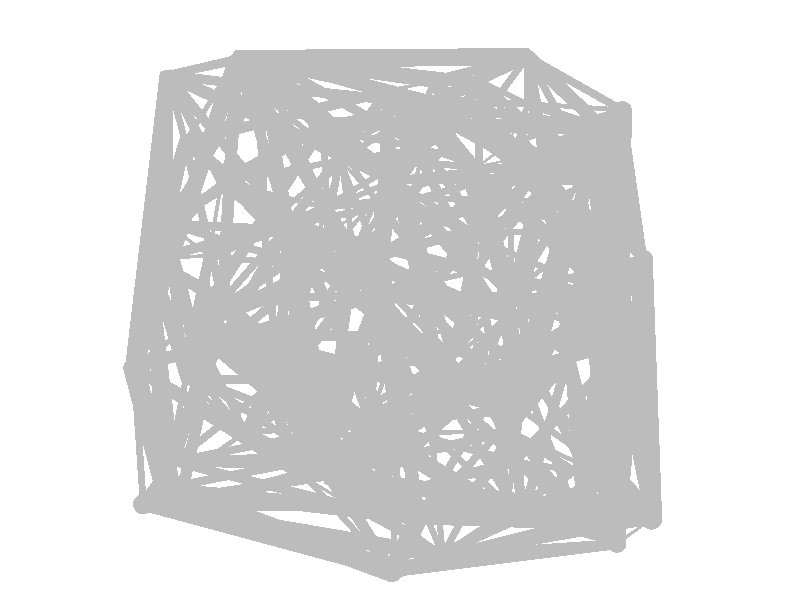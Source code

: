 #include "colors.inc"
background { rgb <1, 1, 1> }
camera {location <0, 0, 10>up <0,1,0> right <-1.33,0,0> angle 18look_at <0, 0, 0> sky <0, 1, 0> }
cylinder { <0.878751, 0.74996, -0.96159>, <0.727979, 0.424389, -0.889073>, 0.00915107 texture {  pigment { rgb <0.5, 0.5, 0.5> } } }
cylinder { <0.878751, 0.74996, -0.96159>, <0.524362, -0.475773, -0.9557>, 0.0318987 texture {  pigment { rgb <0.5, 0.5, 0.5> } } }
cylinder { <0.878751, 0.74996, -0.96159>, <-0.0940356, 0.18817, -0.956339>, 0.0280841 texture {  pigment { rgb <0.5, 0.5, 0.5> } } }
cylinder { <0.727979, 0.424389, -0.889073>, <0.524362, -0.475773, -0.9557>, 0.0231327 texture {  pigment { rgb <0.5, 0.5, 0.5> } } }
cylinder { <0.727979, 0.424389, -0.889073>, <-0.0940356, 0.18817, -0.956339>, 0.0214481 texture {  pigment { rgb <0.5, 0.5, 0.5> } } }
cylinder { <0.524362, -0.475773, -0.9557>, <-0.0940356, 0.18817, -0.956339>, 0.0226831 texture {  pigment { rgb <0.5, 0.5, 0.5> } } }
cylinder { <0.878751, 0.74996, -0.96159>, <-0.328549, 0.766176, -0.944646>, 0.0301882 texture {  pigment { rgb <0.5, 0.5, 0.5> } } }
cylinder { <0.878751, 0.74996, -0.96159>, <0.118239, 0.839712, -0.78342>, 0.0196561 texture {  pigment { rgb <0.5, 0.5, 0.5> } } }
cylinder { <-0.328549, 0.766176, -0.944646>, <0.118239, 0.839712, -0.78342>, 0.0120162 texture {  pigment { rgb <0.5, 0.5, 0.5> } } }
cylinder { <-0.328549, 0.766176, -0.944646>, <-0.0940356, 0.18817, -0.956339>, 0.015597 texture {  pigment { rgb <0.5, 0.5, 0.5> } } }
cylinder { <0.118239, 0.839712, -0.78342>, <-0.0940356, 0.18817, -0.956339>, 0.0176683 texture {  pigment { rgb <0.5, 0.5, 0.5> } } }
cylinder { <0.727979, 0.424389, -0.889073>, <0.118239, 0.839712, -0.78342>, 0.0186319 texture {  pigment { rgb <0.5, 0.5, 0.5> } } }
cylinder { <0.524362, -0.475773, -0.9557>, <0.0787516, -0.93415, -0.76044>, 0.0167109 texture {  pigment { rgb <0.5, 0.5, 0.5> } } }
cylinder { <0.524362, -0.475773, -0.9557>, <0.455217, -0.917766, -0.888124>, 0.0113111 texture {  pigment { rgb <0.5, 0.5, 0.5> } } }
cylinder { <0.524362, -0.475773, -0.9557>, <-0.89939, -0.118822, -0.998224>, 0.0367108 texture {  pigment { rgb <0.5, 0.5, 0.5> } } }
cylinder { <0.0787516, -0.93415, -0.76044>, <0.455217, -0.917766, -0.888124>, 0.00994665 texture {  pigment { rgb <0.5, 0.5, 0.5> } } }
cylinder { <0.0787516, -0.93415, -0.76044>, <-0.89939, -0.118822, -0.998224>, 0.032385 texture {  pigment { rgb <0.5, 0.5, 0.5> } } }
cylinder { <0.455217, -0.917766, -0.888124>, <-0.89939, -0.118822, -0.998224>, 0.0394128 texture {  pigment { rgb <0.5, 0.5, 0.5> } } }
cylinder { <0.38004, 0.429838, -0.697572>, <0.727979, 0.424389, -0.889073>, 0.00992986 texture {  pigment { rgb <0.5, 0.5, 0.5> } } }
cylinder { <0.38004, 0.429838, -0.697572>, <0.118239, 0.839712, -0.78342>, 0.0123467 texture {  pigment { rgb <0.5, 0.5, 0.5> } } }
cylinder { <0.38004, 0.429838, -0.697572>, <-0.0940356, 0.18817, -0.956339>, 0.0147926 texture {  pigment { rgb <0.5, 0.5, 0.5> } } }
cylinder { <0.0787516, -0.93415, -0.76044>, <-0.0940356, 0.18817, -0.956339>, 0.0288079 texture {  pigment { rgb <0.5, 0.5, 0.5> } } }
cylinder { <-0.89939, -0.118822, -0.998224>, <-0.0940356, 0.18817, -0.956339>, 0.0215725 texture {  pigment { rgb <0.5, 0.5, 0.5> } } }
cylinder { <-0.103086, 0.422875, -0.674381>, <-0.328549, 0.766176, -0.944646>, 0.0122916 texture {  pigment { rgb <0.5, 0.5, 0.5> } } }
cylinder { <-0.103086, 0.422875, -0.674381>, <-0.307686, 0.277718, -0.69698>, 0.00629695 texture {  pigment { rgb <0.5, 0.5, 0.5> } } }
cylinder { <-0.103086, 0.422875, -0.674381>, <-0.0940356, 0.18817, -0.956339>, 0.0091743 texture {  pigment { rgb <0.5, 0.5, 0.5> } } }
cylinder { <-0.328549, 0.766176, -0.944646>, <-0.307686, 0.277718, -0.69698>, 0.0137014 texture {  pigment { rgb <0.5, 0.5, 0.5> } } }
cylinder { <-0.307686, 0.277718, -0.69698>, <-0.0940356, 0.18817, -0.956339>, 0.00869384 texture {  pigment { rgb <0.5, 0.5, 0.5> } } }
cylinder { <-0.103086, 0.422875, -0.674381>, <0.118239, 0.839712, -0.78342>, 0.0121096 texture {  pigment { rgb <0.5, 0.5, 0.5> } } }
cylinder { <-0.103086, 0.422875, -0.674381>, <-0.262774, 0.645312, -0.680639>, 0.00684734 texture {  pigment { rgb <0.5, 0.5, 0.5> } } }
cylinder { <-0.262774, 0.645312, -0.680639>, <-0.328549, 0.766176, -0.944646>, 0.00744287 texture {  pigment { rgb <0.5, 0.5, 0.5> } } }
cylinder { <-0.262774, 0.645312, -0.680639>, <-0.307686, 0.277718, -0.69698>, 0.00926719 texture {  pigment { rgb <0.5, 0.5, 0.5> } } }
cylinder { <-0.328549, 0.766176, -0.944646>, <-0.89939, -0.118822, -0.998224>, 0.0263623 texture {  pigment { rgb <0.5, 0.5, 0.5> } } }
cylinder { <-0.89939, -0.118822, -0.998224>, <-0.307686, 0.277718, -0.69698>, 0.0193343 texture {  pigment { rgb <0.5, 0.5, 0.5> } } }
cylinder { <-0.262774, 0.645312, -0.680639>, <0.118239, 0.839712, -0.78342>, 0.0109979 texture {  pigment { rgb <0.5, 0.5, 0.5> } } }
cylinder { <0.760454, 0.554603, -0.765648>, <0.878751, 0.74996, -0.96159>, 0.00752295 texture {  pigment { rgb <0.5, 0.5, 0.5> } } }
cylinder { <0.760454, 0.554603, -0.765648>, <0.727979, 0.424389, -0.889073>, 0.00455824 texture {  pigment { rgb <0.5, 0.5, 0.5> } } }
cylinder { <0.760454, 0.554603, -0.765648>, <0.118239, 0.839712, -0.78342>, 0.0175721 texture {  pigment { rgb <0.5, 0.5, 0.5> } } }
cylinder { <0.38004, 0.429838, -0.697572>, <-0.103086, 0.422875, -0.674381>, 0.0120933 texture {  pigment { rgb <0.5, 0.5, 0.5> } } }
cylinder { <0.760454, 0.554603, -0.765648>, <0.38004, 0.429838, -0.697572>, 0.0101525 texture {  pigment { rgb <0.5, 0.5, 0.5> } } }
cylinder { <0.760454, 0.554603, -0.765648>, <0.329943, 0.564198, -0.620622>, 0.0113596 texture {  pigment { rgb <0.5, 0.5, 0.5> } } }
cylinder { <0.38004, 0.429838, -0.697572>, <0.329943, 0.564198, -0.620622>, 0.00406845 texture {  pigment { rgb <0.5, 0.5, 0.5> } } }
cylinder { <0.329943, 0.564198, -0.620622>, <0.118239, 0.839712, -0.78342>, 0.00959261 texture {  pigment { rgb <0.5, 0.5, 0.5> } } }
cylinder { <0.38004, 0.429838, -0.697572>, <0.524362, -0.475773, -0.9557>, 0.0238169 texture {  pigment { rgb <0.5, 0.5, 0.5> } } }
cylinder { <0.329943, 0.564198, -0.620622>, <-0.103086, 0.422875, -0.674381>, 0.0114667 texture {  pigment { rgb <0.5, 0.5, 0.5> } } }
cylinder { <0.524362, -0.475773, -0.9557>, <-0.0127677, -0.164645, -0.581646>, 0.0181181 texture {  pigment { rgb <0.5, 0.5, 0.5> } } }
cylinder { <-0.0127677, -0.164645, -0.581646>, <0.0787516, -0.93415, -0.76044>, 0.0198821 texture {  pigment { rgb <0.5, 0.5, 0.5> } } }
cylinder { <-0.0127677, -0.164645, -0.581646>, <-0.0940356, 0.18817, -0.956339>, 0.0130259 texture {  pigment { rgb <0.5, 0.5, 0.5> } } }
cylinder { <-0.89939, -0.118822, -0.998224>, <-0.36084, 0.135958, -0.581272>, 0.0181796 texture {  pigment { rgb <0.5, 0.5, 0.5> } } }
cylinder { <-0.307686, 0.277718, -0.69698>, <-0.36084, 0.135958, -0.581272>, 0.00476377 texture {  pigment { rgb <0.5, 0.5, 0.5> } } }
cylinder { <-0.0940356, 0.18817, -0.956339>, <-0.36084, 0.135958, -0.581272>, 0.0115809 texture {  pigment { rgb <0.5, 0.5, 0.5> } } }
cylinder { <0.760454, 0.554603, -0.765648>, <0.513838, 0.598549, -0.554507>, 0.00819035 texture {  pigment { rgb <0.5, 0.5, 0.5> } } }
cylinder { <0.38004, 0.429838, -0.697572>, <0.513838, 0.598549, -0.554507>, 0.00646301 texture {  pigment { rgb <0.5, 0.5, 0.5> } } }
cylinder { <0.329943, 0.564198, -0.620622>, <0.513838, 0.598549, -0.554507>, 0.00496039 texture {  pigment { rgb <0.5, 0.5, 0.5> } } }
cylinder { <-0.649935, -0.557436, -0.595265>, <0.0787516, -0.93415, -0.76044>, 0.0209192 texture {  pigment { rgb <0.5, 0.5, 0.5> } } }
cylinder { <-0.649935, -0.557436, -0.595265>, <-0.89939, -0.118822, -0.998224>, 0.0161436 texture {  pigment { rgb <0.5, 0.5, 0.5> } } }
cylinder { <-0.649935, -0.557436, -0.595265>, <-0.0940356, 0.18817, -0.956339>, 0.0249415 texture {  pigment { rgb <0.5, 0.5, 0.5> } } }
cylinder { <0.513838, 0.598549, -0.554507>, <0.118239, 0.839712, -0.78342>, 0.0129194 texture {  pigment { rgb <0.5, 0.5, 0.5> } } }
cylinder { <-0.0127677, -0.164645, -0.581646>, <-0.125989, -0.508344, -0.496509>, 0.00929368 texture {  pigment { rgb <0.5, 0.5, 0.5> } } }
cylinder { <0.0787516, -0.93415, -0.76044>, <-0.125989, -0.508344, -0.496509>, 0.0135298 texture {  pigment { rgb <0.5, 0.5, 0.5> } } }
cylinder { <-0.125989, -0.508344, -0.496509>, <-0.0940356, 0.18817, -0.956339>, 0.0208806 texture {  pigment { rgb <0.5, 0.5, 0.5> } } }
cylinder { <-0.262774, 0.645312, -0.680639>, <-0.326634, 0.719279, -0.626895>, 0.00278811 texture {  pigment { rgb <0.5, 0.5, 0.5> } } }
cylinder { <-0.326634, 0.719279, -0.626895>, <-0.328549, 0.766176, -0.944646>, 0.00802997 texture {  pigment { rgb <0.5, 0.5, 0.5> } } }
cylinder { <-0.326634, 0.719279, -0.626895>, <0.118239, 0.839712, -0.78342>, 0.0121685 texture {  pigment { rgb <0.5, 0.5, 0.5> } } }
cylinder { <0.38004, 0.429838, -0.697572>, <0.50168, -0.285098, -0.56281>, 0.0184406 texture {  pigment { rgb <0.5, 0.5, 0.5> } } }
cylinder { <0.524362, -0.475773, -0.9557>, <0.50168, -0.285098, -0.56281>, 0.0109326 texture {  pigment { rgb <0.5, 0.5, 0.5> } } }
cylinder { <0.50168, -0.285098, -0.56281>, <-0.0940356, 0.18817, -0.956339>, 0.0214144 texture {  pigment { rgb <0.5, 0.5, 0.5> } } }
cylinder { <0.727979, 0.424389, -0.889073>, <0.50168, -0.285098, -0.56281>, 0.0203259 texture {  pigment { rgb <0.5, 0.5, 0.5> } } }
cylinder { <-0.0127677, -0.164645, -0.581646>, <0.50168, -0.285098, -0.56281>, 0.0132174 texture {  pigment { rgb <0.5, 0.5, 0.5> } } }
cylinder { <0.524362, -0.475773, -0.9557>, <0.41684, -0.351428, -0.558893>, 0.0107378 texture {  pigment { rgb <0.5, 0.5, 0.5> } } }
cylinder { <-0.0127677, -0.164645, -0.581646>, <0.41684, -0.351428, -0.558893>, 0.0117252 texture {  pigment { rgb <0.5, 0.5, 0.5> } } }
cylinder { <0.50168, -0.285098, -0.56281>, <0.41684, -0.351428, -0.558893>, 0.00269406 texture {  pigment { rgb <0.5, 0.5, 0.5> } } }
cylinder { <0.878751, 0.74996, -0.96159>, <0.513838, 0.598549, -0.554507>, 0.0141819 texture {  pigment { rgb <0.5, 0.5, 0.5> } } }
cylinder { <-0.103086, 0.422875, -0.674381>, <-0.244734, 0.581442, -0.503335>, 0.00682205 texture {  pigment { rgb <0.5, 0.5, 0.5> } } }
cylinder { <-0.262774, 0.645312, -0.680639>, <-0.244734, 0.581442, -0.503335>, 0.00473297 texture {  pigment { rgb <0.5, 0.5, 0.5> } } }
cylinder { <-0.307686, 0.277718, -0.69698>, <-0.244734, 0.581442, -0.503335>, 0.00914157 texture {  pigment { rgb <0.5, 0.5, 0.5> } } }
cylinder { <0.524362, -0.475773, -0.9557>, <-0.125989, -0.508344, -0.496509>, 0.0199198 texture {  pigment { rgb <0.5, 0.5, 0.5> } } }
cylinder { <-0.649935, -0.557436, -0.595265>, <-0.125989, -0.508344, -0.496509>, 0.0133857 texture {  pigment { rgb <0.5, 0.5, 0.5> } } }
cylinder { <-0.649935, -0.557436, -0.595265>, <-0.0127677, -0.164645, -0.581646>, 0.0187158 texture {  pigment { rgb <0.5, 0.5, 0.5> } } }
cylinder { <-0.0127677, -0.164645, -0.581646>, <-0.89939, -0.118822, -0.998224>, 0.024517 texture {  pigment { rgb <0.5, 0.5, 0.5> } } }
cylinder { <-0.0127677, -0.164645, -0.581646>, <-0.36084, 0.135958, -0.581272>, 0.0114977 texture {  pigment { rgb <0.5, 0.5, 0.5> } } }
cylinder { <-0.0127677, -0.164645, -0.581646>, <-0.307686, 0.277718, -0.69698>, 0.0136007 texture {  pigment { rgb <0.5, 0.5, 0.5> } } }
cylinder { <-0.649935, -0.557436, -0.595265>, <-0.36084, 0.135958, -0.581272>, 0.0187844 texture {  pigment { rgb <0.5, 0.5, 0.5> } } }
cylinder { <0.41684, -0.351428, -0.558893>, <-0.125989, -0.508344, -0.496509>, 0.0142122 texture {  pigment { rgb <0.5, 0.5, 0.5> } } }
cylinder { <0.329943, 0.564198, -0.620622>, <0.346511, 0.763803, -0.426879>, 0.00696658 texture {  pigment { rgb <0.5, 0.5, 0.5> } } }
cylinder { <0.346511, 0.763803, -0.426879>, <0.513838, 0.598549, -0.554507>, 0.00668938 texture {  pigment { rgb <0.5, 0.5, 0.5> } } }
cylinder { <0.346511, 0.763803, -0.426879>, <0.118239, 0.839712, -0.78342>, 0.0107527 texture {  pigment { rgb <0.5, 0.5, 0.5> } } }
cylinder { <0.329943, 0.564198, -0.620622>, <0.44925, 0.649651, -0.4394>, 0.00582976 texture {  pigment { rgb <0.5, 0.5, 0.5> } } }
cylinder { <0.44925, 0.649651, -0.4394>, <0.346511, 0.763803, -0.426879>, 0.00385217 texture {  pigment { rgb <0.5, 0.5, 0.5> } } }
cylinder { <0.44925, 0.649651, -0.4394>, <0.513838, 0.598549, -0.554507>, 0.00353843 texture {  pigment { rgb <0.5, 0.5, 0.5> } } }
cylinder { <-0.326634, 0.719279, -0.626895>, <-0.307686, 0.277718, -0.69698>, 0.0111872 texture {  pigment { rgb <0.5, 0.5, 0.5> } } }
cylinder { <-0.649935, -0.557436, -0.595265>, <-0.912671, -0.338829, -0.753553>, 0.00941654 texture {  pigment { rgb <0.5, 0.5, 0.5> } } }
cylinder { <-0.89939, -0.118822, -0.998224>, <-0.912671, -0.338829, -0.753553>, 0.00823269 texture {  pigment { rgb <0.5, 0.5, 0.5> } } }
cylinder { <-0.36084, 0.135958, -0.581272>, <-0.912671, -0.338829, -0.753553>, 0.018702 texture {  pigment { rgb <0.5, 0.5, 0.5> } } }
cylinder { <0.38004, 0.429838, -0.697572>, <-0.0127677, -0.164645, -0.581646>, 0.0180476 texture {  pigment { rgb <0.5, 0.5, 0.5> } } }
cylinder { <0.41684, -0.351428, -0.558893>, <0.0787516, -0.93415, -0.76044>, 0.01758 texture {  pigment { rgb <0.5, 0.5, 0.5> } } }
cylinder { <0.910683, -0.74849, -0.648267>, <0.4695, -0.66708, -0.41656>, 0.0126233 texture {  pigment { rgb <0.5, 0.5, 0.5> } } }
cylinder { <0.910683, -0.74849, -0.648267>, <0.524362, -0.475773, -0.9557>, 0.0141008 texture {  pigment { rgb <0.5, 0.5, 0.5> } } }
cylinder { <0.910683, -0.74849, -0.648267>, <0.455217, -0.917766, -0.888124>, 0.013547 texture {  pigment { rgb <0.5, 0.5, 0.5> } } }
cylinder { <0.4695, -0.66708, -0.41656>, <0.524362, -0.475773, -0.9557>, 0.0143675 texture {  pigment { rgb <0.5, 0.5, 0.5> } } }
cylinder { <0.4695, -0.66708, -0.41656>, <0.455217, -0.917766, -0.888124>, 0.0133562 texture {  pigment { rgb <0.5, 0.5, 0.5> } } }
cylinder { <-0.0127677, -0.164645, -0.581646>, <0.301889, -0.10823, -0.404557>, 0.00913619 texture {  pigment { rgb <0.5, 0.5, 0.5> } } }
cylinder { <0.50168, -0.285098, -0.56281>, <0.301889, -0.10823, -0.404557>, 0.00775573 texture {  pigment { rgb <0.5, 0.5, 0.5> } } }
cylinder { <0.41684, -0.351428, -0.558893>, <0.301889, -0.10823, -0.404557>, 0.00775316 texture {  pigment { rgb <0.5, 0.5, 0.5> } } }
cylinder { <0.38004, 0.429838, -0.697572>, <0.301889, -0.10823, -0.404557>, 0.0154411 texture {  pigment { rgb <0.5, 0.5, 0.5> } } }
cylinder { <-0.965128, 0.31874, -0.421643>, <-0.328549, 0.766176, -0.944646>, 0.0234383 texture {  pigment { rgb <0.5, 0.5, 0.5> } } }
cylinder { <-0.965128, 0.31874, -0.421643>, <-0.89939, -0.118822, -0.998224>, 0.0181698 texture {  pigment { rgb <0.5, 0.5, 0.5> } } }
cylinder { <-0.965128, 0.31874, -0.421643>, <-0.307686, 0.277718, -0.69698>, 0.0178487 texture {  pigment { rgb <0.5, 0.5, 0.5> } } }
cylinder { <0.4695, -0.66708, -0.41656>, <0.41684, -0.351428, -0.558893>, 0.00875599 texture {  pigment { rgb <0.5, 0.5, 0.5> } } }
cylinder { <0.41684, -0.351428, -0.558893>, <0.455217, -0.917766, -0.888124>, 0.0164051 texture {  pigment { rgb <0.5, 0.5, 0.5> } } }
cylinder { <0.38004, 0.429838, -0.697572>, <0.446669, 0.520909, -0.385847>, 0.008288 texture {  pigment { rgb <0.5, 0.5, 0.5> } } }
cylinder { <0.329943, 0.564198, -0.620622>, <0.446669, 0.520909, -0.385847>, 0.00664353 texture {  pigment { rgb <0.5, 0.5, 0.5> } } }
cylinder { <0.446669, 0.520909, -0.385847>, <0.513838, 0.598549, -0.554507>, 0.00493621 texture {  pigment { rgb <0.5, 0.5, 0.5> } } }
cylinder { <0.446669, 0.520909, -0.385847>, <0.44925, 0.649651, -0.4394>, 0.00348651 texture {  pigment { rgb <0.5, 0.5, 0.5> } } }
cylinder { <0.520435, 0.808582, -0.375846>, <0.44925, 0.649651, -0.4394>, 0.00463448 texture {  pigment { rgb <0.5, 0.5, 0.5> } } }
cylinder { <0.520435, 0.808582, -0.375846>, <0.346511, 0.763803, -0.426879>, 0.00466765 texture {  pigment { rgb <0.5, 0.5, 0.5> } } }
cylinder { <0.520435, 0.808582, -0.375846>, <0.513838, 0.598549, -0.554507>, 0.00689553 texture {  pigment { rgb <0.5, 0.5, 0.5> } } }
cylinder { <-0.103086, 0.422875, -0.674381>, <-0.0127677, -0.164645, -0.581646>, 0.0150403 texture {  pigment { rgb <0.5, 0.5, 0.5> } } }
cylinder { <-0.965128, 0.31874, -0.421643>, <-0.36084, 0.135958, -0.581272>, 0.0162799 texture {  pigment { rgb <0.5, 0.5, 0.5> } } }
cylinder { <0.4695, -0.66708, -0.41656>, <0.50168, -0.285098, -0.56281>, 0.0102571 texture {  pigment { rgb <0.5, 0.5, 0.5> } } }
cylinder { <0.4695, -0.66708, -0.41656>, <0.0787516, -0.93415, -0.76044>, 0.0146258 texture {  pigment { rgb <0.5, 0.5, 0.5> } } }
cylinder { <0.878751, 0.74996, -0.96159>, <0.520435, 0.808582, -0.375846>, 0.0172287 texture {  pigment { rgb <0.5, 0.5, 0.5> } } }
cylinder { <0.520435, 0.808582, -0.375846>, <0.118239, 0.839712, -0.78342>, 0.0143363 texture {  pigment { rgb <0.5, 0.5, 0.5> } } }
cylinder { <0.910683, -0.74849, -0.648267>, <0.50168, -0.285098, -0.56281>, 0.0155988 texture {  pigment { rgb <0.5, 0.5, 0.5> } } }
cylinder { <0.760454, 0.554603, -0.765648>, <0.520435, 0.808582, -0.375846>, 0.0130877 texture {  pigment { rgb <0.5, 0.5, 0.5> } } }
cylinder { <-0.244734, 0.581442, -0.503335>, <0.118239, 0.839712, -0.78342>, 0.0131553 texture {  pigment { rgb <0.5, 0.5, 0.5> } } }
cylinder { <-0.326634, 0.719279, -0.626895>, <-0.244734, 0.581442, -0.503335>, 0.0050605 texture {  pigment { rgb <0.5, 0.5, 0.5> } } }
cylinder { <0.910683, -0.74849, -0.648267>, <0.706619, -0.843311, -0.34123>, 0.00951659 texture {  pigment { rgb <0.5, 0.5, 0.5> } } }
cylinder { <0.4695, -0.66708, -0.41656>, <0.706619, -0.843311, -0.34123>, 0.00762222 texture {  pigment { rgb <0.5, 0.5, 0.5> } } }
cylinder { <0.706619, -0.843311, -0.34123>, <0.455217, -0.917766, -0.888124>, 0.0151624 texture {  pigment { rgb <0.5, 0.5, 0.5> } } }
cylinder { <-0.730347, 0.483332, -0.331985>, <-0.965128, 0.31874, -0.421643>, 0.00751047 texture {  pigment { rgb <0.5, 0.5, 0.5> } } }
cylinder { <-0.730347, 0.483332, -0.331985>, <-0.328549, 0.766176, -0.944646>, 0.0196341 texture {  pigment { rgb <0.5, 0.5, 0.5> } } }
cylinder { <-0.730347, 0.483332, -0.331985>, <-0.307686, 0.277718, -0.69698>, 0.0148774 texture {  pigment { rgb <0.5, 0.5, 0.5> } } }
cylinder { <-0.730347, 0.483332, -0.331985>, <-0.326634, 0.719279, -0.626895>, 0.0138209 texture {  pigment { rgb <0.5, 0.5, 0.5> } } }
cylinder { <-0.103086, 0.422875, -0.674381>, <-0.36084, 0.135958, -0.581272>, 0.0099193 texture {  pigment { rgb <0.5, 0.5, 0.5> } } }
cylinder { <0.760454, 0.554603, -0.765648>, <0.912043, 0.782467, -0.367876>, 0.0120707 texture {  pigment { rgb <0.5, 0.5, 0.5> } } }
cylinder { <0.878751, 0.74996, -0.96159>, <0.912043, 0.782467, -0.367876>, 0.0148884 texture {  pigment { rgb <0.5, 0.5, 0.5> } } }
cylinder { <0.520435, 0.808582, -0.375846>, <0.912043, 0.782467, -0.367876>, 0.00981398 texture {  pigment { rgb <0.5, 0.5, 0.5> } } }
cylinder { <0.912043, 0.782467, -0.367876>, <0.513838, 0.598549, -0.554507>, 0.011917 texture {  pigment { rgb <0.5, 0.5, 0.5> } } }
cylinder { <-0.730347, 0.483332, -0.331985>, <-0.36084, 0.135958, -0.581272>, 0.0141277 texture {  pigment { rgb <0.5, 0.5, 0.5> } } }
cylinder { <-0.730347, 0.483332, -0.331985>, <-0.606304, 0.884349, -0.378249>, 0.0105576 texture {  pigment { rgb <0.5, 0.5, 0.5> } } }
cylinder { <-0.326634, 0.719279, -0.626895>, <-0.606304, 0.884349, -0.378249>, 0.0102252 texture {  pigment { rgb <0.5, 0.5, 0.5> } } }
cylinder { <-0.328549, 0.766176, -0.944646>, <-0.606304, 0.884349, -0.378249>, 0.0160452 texture {  pigment { rgb <0.5, 0.5, 0.5> } } }
cylinder { <-0.103086, 0.422875, -0.674381>, <-0.308895, 0.379596, -0.310591>, 0.0105052 texture {  pigment { rgb <0.5, 0.5, 0.5> } } }
cylinder { <-0.307686, 0.277718, -0.69698>, <-0.308895, 0.379596, -0.310591>, 0.0099899 texture {  pigment { rgb <0.5, 0.5, 0.5> } } }
cylinder { <-0.244734, 0.581442, -0.503335>, <-0.308895, 0.379596, -0.310591>, 0.00715928 texture {  pigment { rgb <0.5, 0.5, 0.5> } } }
cylinder { <-0.103086, 0.422875, -0.674381>, <-0.188567, 0.192661, -0.308786>, 0.0110104 texture {  pigment { rgb <0.5, 0.5, 0.5> } } }
cylinder { <-0.188567, 0.192661, -0.308786>, <-0.307686, 0.277718, -0.69698>, 0.0103718 texture {  pigment { rgb <0.5, 0.5, 0.5> } } }
cylinder { <-0.188567, 0.192661, -0.308786>, <-0.36084, 0.135958, -0.581272>, 0.00818312 texture {  pigment { rgb <0.5, 0.5, 0.5> } } }
cylinder { <-0.730347, 0.483332, -0.331985>, <-0.554538, 0.299651, -0.303145>, 0.00639724 texture {  pigment { rgb <0.5, 0.5, 0.5> } } }
cylinder { <-0.554538, 0.299651, -0.303145>, <-0.307686, 0.277718, -0.69698>, 0.011633 texture {  pigment { rgb <0.5, 0.5, 0.5> } } }
cylinder { <-0.554538, 0.299651, -0.303145>, <-0.36084, 0.135958, -0.581272>, 0.00940974 texture {  pigment { rgb <0.5, 0.5, 0.5> } } }
cylinder { <0.38004, 0.429838, -0.697572>, <0.458138, 0.028186, -0.302112>, 0.0142261 texture {  pigment { rgb <0.5, 0.5, 0.5> } } }
cylinder { <0.50168, -0.285098, -0.56281>, <0.458138, 0.028186, -0.302112>, 0.0102471 texture {  pigment { rgb <0.5, 0.5, 0.5> } } }
cylinder { <0.458138, 0.028186, -0.302112>, <0.301889, -0.10823, -0.404557>, 0.00578348 texture {  pigment { rgb <0.5, 0.5, 0.5> } } }
cylinder { <0.4695, -0.66708, -0.41656>, <-0.125989, -0.508344, -0.496509>, 0.0155362 texture {  pigment { rgb <0.5, 0.5, 0.5> } } }
cylinder { <-0.965128, 0.31874, -0.421643>, <-0.606304, 0.884349, -0.378249>, 0.0167808 texture {  pigment { rgb <0.5, 0.5, 0.5> } } }
cylinder { <-0.188567, 0.192661, -0.308786>, <-0.308895, 0.379596, -0.310591>, 0.00555803 texture {  pigment { rgb <0.5, 0.5, 0.5> } } }
cylinder { <-0.308895, 0.379596, -0.310591>, <-0.36084, 0.135958, -0.581272>, 0.00919667 texture {  pigment { rgb <0.5, 0.5, 0.5> } } }
cylinder { <-0.0127677, -0.164645, -0.581646>, <-0.188567, 0.192661, -0.308786>, 0.0120682 texture {  pigment { rgb <0.5, 0.5, 0.5> } } }
cylinder { <-0.965128, 0.31874, -0.421643>, <-0.554538, 0.299651, -0.303145>, 0.0106943 texture {  pigment { rgb <0.5, 0.5, 0.5> } } }
cylinder { <0.329943, 0.564198, -0.620622>, <-0.244734, 0.581442, -0.503335>, 0.0146694 texture {  pigment { rgb <0.5, 0.5, 0.5> } } }
cylinder { <-0.125989, -0.508344, -0.496509>, <-0.36084, 0.135958, -0.581272>, 0.0172747 texture {  pigment { rgb <0.5, 0.5, 0.5> } } }
cylinder { <-0.103086, 0.422875, -0.674381>, <0.301889, -0.10823, -0.404557>, 0.0180084 texture {  pigment { rgb <0.5, 0.5, 0.5> } } }
cylinder { <0.446669, 0.520909, -0.385847>, <0.346511, 0.763803, -0.426879>, 0.00664797 texture {  pigment { rgb <0.5, 0.5, 0.5> } } }
cylinder { <-0.730347, 0.483332, -0.331985>, <-0.244734, 0.581442, -0.503335>, 0.0131055 texture {  pigment { rgb <0.5, 0.5, 0.5> } } }
cylinder { <-0.554538, 0.299651, -0.303145>, <-0.308895, 0.379596, -0.310591>, 0.00646081 texture {  pigment { rgb <0.5, 0.5, 0.5> } } }
cylinder { <-0.554538, 0.299651, -0.303145>, <-0.244734, 0.581442, -0.503335>, 0.0116044 texture {  pigment { rgb <0.5, 0.5, 0.5> } } }
cylinder { <0.727979, 0.424389, -0.889073>, <0.458138, 0.028186, -0.302112>, 0.0189459 texture {  pigment { rgb <0.5, 0.5, 0.5> } } }
cylinder { <0.727979, 0.424389, -0.889073>, <0.992345, 0.173036, -0.300986>, 0.0173009 texture {  pigment { rgb <0.5, 0.5, 0.5> } } }
cylinder { <0.524362, -0.475773, -0.9557>, <0.992345, 0.173036, -0.300986>, 0.0258434 texture {  pigment { rgb <0.5, 0.5, 0.5> } } }
cylinder { <0.50168, -0.285098, -0.56281>, <0.992345, 0.173036, -0.300986>, 0.0180137 texture {  pigment { rgb <0.5, 0.5, 0.5> } } }
cylinder { <-0.649935, -0.557436, -0.595265>, <-0.330001, -0.645713, -0.283766>, 0.0113793 texture {  pigment { rgb <0.5, 0.5, 0.5> } } }
cylinder { <-0.330001, -0.645713, -0.283766>, <0.0787516, -0.93415, -0.76044>, 0.0172752 texture {  pigment { rgb <0.5, 0.5, 0.5> } } }
cylinder { <-0.330001, -0.645713, -0.283766>, <-0.125989, -0.508344, -0.496509>, 0.00812984 texture {  pigment { rgb <0.5, 0.5, 0.5> } } }
cylinder { <0.38004, 0.429838, -0.697572>, <0.307532, 0.273884, -0.270051>, 0.0115204 texture {  pigment { rgb <0.5, 0.5, 0.5> } } }
cylinder { <0.458138, 0.028186, -0.302112>, <0.307532, 0.273884, -0.270051>, 0.00724902 texture {  pigment { rgb <0.5, 0.5, 0.5> } } }
cylinder { <0.301889, -0.10823, -0.404557>, <0.307532, 0.273884, -0.270051>, 0.0101284 texture {  pigment { rgb <0.5, 0.5, 0.5> } } }
cylinder { <0.329943, 0.564198, -0.620622>, <0.307532, 0.273884, -0.270051>, 0.0113931 texture {  pigment { rgb <0.5, 0.5, 0.5> } } }
cylinder { <0.446669, 0.520909, -0.385847>, <0.307532, 0.273884, -0.270051>, 0.00765626 texture {  pigment { rgb <0.5, 0.5, 0.5> } } }
cylinder { <-0.103086, 0.422875, -0.674381>, <0.307532, 0.273884, -0.270051>, 0.0148805 texture {  pigment { rgb <0.5, 0.5, 0.5> } } }
cylinder { <-0.965128, 0.31874, -0.421643>, <-0.777191, 0.181372, -0.26893>, 0.0069602 texture {  pigment { rgb <0.5, 0.5, 0.5> } } }
cylinder { <-0.965128, 0.31874, -0.421643>, <-0.912671, -0.338829, -0.753553>, 0.0184613 texture {  pigment { rgb <0.5, 0.5, 0.5> } } }
cylinder { <-0.89939, -0.118822, -0.998224>, <-0.777191, 0.181372, -0.26893>, 0.0199518 texture {  pigment { rgb <0.5, 0.5, 0.5> } } }
cylinder { <-0.777191, 0.181372, -0.26893>, <-0.912671, -0.338829, -0.753553>, 0.0180939 texture {  pigment { rgb <0.5, 0.5, 0.5> } } }
cylinder { <-0.36084, 0.135958, -0.581272>, <-0.777191, 0.181372, -0.26893>, 0.0130616 texture {  pigment { rgb <0.5, 0.5, 0.5> } } }
cylinder { <-0.554538, 0.299651, -0.303145>, <-0.777191, 0.181372, -0.26893>, 0.00636077 texture {  pigment { rgb <0.5, 0.5, 0.5> } } }
cylinder { <-0.730347, 0.483332, -0.331985>, <-0.777191, 0.181372, -0.26893>, 0.00780026 texture {  pigment { rgb <0.5, 0.5, 0.5> } } }
cylinder { <0.878751, 0.74996, -0.96159>, <0.910683, -0.74849, -0.648267>, 0.0382797 texture {  pigment { rgb <0.5, 0.5, 0.5> } } }
cylinder { <0.910683, -0.74849, -0.648267>, <0.727979, 0.424389, -0.889073>, 0.0302801 texture {  pigment { rgb <0.5, 0.5, 0.5> } } }
cylinder { <0.910683, -0.74849, -0.648267>, <0.992345, 0.173036, -0.300986>, 0.0247043 texture {  pigment { rgb <0.5, 0.5, 0.5> } } }
cylinder { <-0.0127677, -0.164645, -0.581646>, <0.307532, 0.273884, -0.270051>, 0.0156523 texture {  pigment { rgb <0.5, 0.5, 0.5> } } }
cylinder { <0.329943, 0.564198, -0.620622>, <0.0975731, 0.615886, -0.215354>, 0.0117503 texture {  pigment { rgb <0.5, 0.5, 0.5> } } }
cylinder { <0.0975731, 0.615886, -0.215354>, <-0.244734, 0.581442, -0.503335>, 0.0112164 texture {  pigment { rgb <0.5, 0.5, 0.5> } } }
cylinder { <0.0975731, 0.615886, -0.215354>, <0.118239, 0.839712, -0.78342>, 0.015273 texture {  pigment { rgb <0.5, 0.5, 0.5> } } }
cylinder { <-0.103086, 0.422875, -0.674381>, <0.0975731, 0.615886, -0.215354>, 0.0134216 texture {  pigment { rgb <0.5, 0.5, 0.5> } } }
cylinder { <0.0975731, 0.615886, -0.215354>, <0.346511, 0.763803, -0.426879>, 0.00896495 texture {  pigment { rgb <0.5, 0.5, 0.5> } } }
cylinder { <0.992345, 0.173036, -0.300986>, <0.458138, 0.028186, -0.302112>, 0.0138375 texture {  pigment { rgb <0.5, 0.5, 0.5> } } }
cylinder { <0.446669, 0.520909, -0.385847>, <0.458138, 0.028186, -0.302112>, 0.012498 texture {  pigment { rgb <0.5, 0.5, 0.5> } } }
cylinder { <-0.188567, 0.192661, -0.308786>, <-0.554538, 0.299651, -0.303145>, 0.00953328 texture {  pigment { rgb <0.5, 0.5, 0.5> } } }
cylinder { <-0.730347, 0.483332, -0.331985>, <-0.308895, 0.379596, -0.310591>, 0.0108639 texture {  pigment { rgb <0.5, 0.5, 0.5> } } }
cylinder { <-0.188567, 0.192661, -0.308786>, <0.307532, 0.273884, -0.270051>, 0.0126049 texture {  pigment { rgb <0.5, 0.5, 0.5> } } }
cylinder { <0.446669, 0.520909, -0.385847>, <0.0975731, 0.615886, -0.215354>, 0.00999864 texture {  pigment { rgb <0.5, 0.5, 0.5> } } }
cylinder { <-0.0127677, -0.164645, -0.581646>, <-0.490559, -0.323006, -0.202307>, 0.0157572 texture {  pigment { rgb <0.5, 0.5, 0.5> } } }
cylinder { <-0.125989, -0.508344, -0.496509>, <-0.490559, -0.323006, -0.202307>, 0.012595 texture {  pigment { rgb <0.5, 0.5, 0.5> } } }
cylinder { <-0.490559, -0.323006, -0.202307>, <-0.36084, 0.135958, -0.581272>, 0.0152293 texture {  pigment { rgb <0.5, 0.5, 0.5> } } }
cylinder { <-0.649935, -0.557436, -0.595265>, <-0.490559, -0.323006, -0.202307>, 0.0121133 texture {  pigment { rgb <0.5, 0.5, 0.5> } } }
cylinder { <-0.330001, -0.645713, -0.283766>, <-0.490559, -0.323006, -0.202307>, 0.00923832 texture {  pigment { rgb <0.5, 0.5, 0.5> } } }
cylinder { <0.760454, 0.554603, -0.765648>, <0.764874, 0.282203, -0.195163>, 0.015805 texture {  pigment { rgb <0.5, 0.5, 0.5> } } }
cylinder { <0.760454, 0.554603, -0.765648>, <0.992345, 0.173036, -0.300986>, 0.0161105 texture {  pigment { rgb <0.5, 0.5, 0.5> } } }
cylinder { <0.764874, 0.282203, -0.195163>, <0.727979, 0.424389, -0.889073>, 0.0177322 texture {  pigment { rgb <0.5, 0.5, 0.5> } } }
cylinder { <0.764874, 0.282203, -0.195163>, <0.992345, 0.173036, -0.300986>, 0.00684009 texture {  pigment { rgb <0.5, 0.5, 0.5> } } }
cylinder { <0.764874, 0.282203, -0.195163>, <0.38004, 0.429838, -0.697572>, 0.0162463 texture {  pigment { rgb <0.5, 0.5, 0.5> } } }
cylinder { <0.764874, 0.282203, -0.195163>, <0.446669, 0.520909, -0.385847>, 0.0110283 texture {  pigment { rgb <0.5, 0.5, 0.5> } } }
cylinder { <0.764874, 0.282203, -0.195163>, <0.513838, 0.598549, -0.554507>, 0.0135144 texture {  pigment { rgb <0.5, 0.5, 0.5> } } }
cylinder { <0.764874, 0.282203, -0.195163>, <0.458138, 0.028186, -0.302112>, 0.0103093 texture {  pigment { rgb <0.5, 0.5, 0.5> } } }
cylinder { <-0.606304, 0.884349, -0.378249>, <-0.244734, 0.581442, -0.503335>, 0.0121997 texture {  pigment { rgb <0.5, 0.5, 0.5> } } }
cylinder { <-0.188567, 0.192661, -0.308786>, <-0.244734, 0.581442, -0.503335>, 0.0109588 texture {  pigment { rgb <0.5, 0.5, 0.5> } } }
cylinder { <0.878751, 0.74996, -0.96159>, <0.992345, 0.173036, -0.300986>, 0.0221097 texture {  pigment { rgb <0.5, 0.5, 0.5> } } }
cylinder { <-0.188567, 0.192661, -0.308786>, <0.301889, -0.10823, -0.404557>, 0.0145829 texture {  pigment { rgb <0.5, 0.5, 0.5> } } }
cylinder { <0.0975731, 0.615886, -0.215354>, <0.307532, 0.273884, -0.270051>, 0.0101255 texture {  pigment { rgb <0.5, 0.5, 0.5> } } }
cylinder { <-0.490559, -0.323006, -0.202307>, <-0.912671, -0.338829, -0.753553>, 0.017362 texture {  pigment { rgb <0.5, 0.5, 0.5> } } }
cylinder { <0.764874, 0.282203, -0.195163>, <0.912043, 0.782467, -0.367876>, 0.013733 texture {  pigment { rgb <0.5, 0.5, 0.5> } } }
cylinder { <0.912043, 0.782467, -0.367876>, <0.992345, 0.173036, -0.300986>, 0.0154582 texture {  pigment { rgb <0.5, 0.5, 0.5> } } }
cylinder { <-0.649935, -0.557436, -0.595265>, <-0.806584, -0.322951, -0.167926>, 0.0127999 texture {  pigment { rgb <0.5, 0.5, 0.5> } } }
cylinder { <-0.806584, -0.322951, -0.167926>, <-0.490559, -0.323006, -0.202307>, 0.00794723 texture {  pigment { rgb <0.5, 0.5, 0.5> } } }
cylinder { <-0.806584, -0.322951, -0.167926>, <-0.912671, -0.338829, -0.753553>, 0.0148843 texture {  pigment { rgb <0.5, 0.5, 0.5> } } }
cylinder { <-0.490559, -0.323006, -0.202307>, <-0.777191, 0.181372, -0.26893>, 0.0145987 texture {  pigment { rgb <0.5, 0.5, 0.5> } } }
cylinder { <-0.649935, -0.557436, -0.595265>, <-0.979088, -0.78446, -0.490938>, 0.010331 texture {  pigment { rgb <0.5, 0.5, 0.5> } } }
cylinder { <-0.806584, -0.322951, -0.167926>, <-0.979088, -0.78446, -0.490938>, 0.0147285 texture {  pigment { rgb <0.5, 0.5, 0.5> } } }
cylinder { <-0.979088, -0.78446, -0.490938>, <-0.912671, -0.338829, -0.753553>, 0.0130376 texture {  pigment { rgb <0.5, 0.5, 0.5> } } }
cylinder { <0.322574, -0.353553, -0.152392>, <0.50168, -0.285098, -0.56281>, 0.011325 texture {  pigment { rgb <0.5, 0.5, 0.5> } } }
cylinder { <0.322574, -0.353553, -0.152392>, <0.41684, -0.351428, -0.558893>, 0.0104323 texture {  pigment { rgb <0.5, 0.5, 0.5> } } }
cylinder { <0.322574, -0.353553, -0.152392>, <0.301889, -0.10823, -0.404557>, 0.00881046 texture {  pigment { rgb <0.5, 0.5, 0.5> } } }
cylinder { <0.782423, 0.47831, -0.120452>, <0.764874, 0.282203, -0.195163>, 0.00526472 texture {  pigment { rgb <0.5, 0.5, 0.5> } } }
cylinder { <0.782423, 0.47831, -0.120452>, <0.446669, 0.520909, -0.385847>, 0.0107523 texture {  pigment { rgb <0.5, 0.5, 0.5> } } }
cylinder { <0.782423, 0.47831, -0.120452>, <0.513838, 0.598549, -0.554507>, 0.0131101 texture {  pigment { rgb <0.5, 0.5, 0.5> } } }
cylinder { <0.782423, 0.47831, -0.120452>, <0.912043, 0.782467, -0.367876>, 0.0103239 texture {  pigment { rgb <0.5, 0.5, 0.5> } } }
cylinder { <-0.125989, -0.508344, -0.496509>, <0.301889, -0.10823, -0.404557>, 0.0148245 texture {  pigment { rgb <0.5, 0.5, 0.5> } } }
cylinder { <0.912043, 0.782467, -0.367876>, <0.44925, 0.649651, -0.4394>, 0.012169 texture {  pigment { rgb <0.5, 0.5, 0.5> } } }
cylinder { <0.0975731, 0.615886, -0.215354>, <-0.188567, 0.192661, -0.308786>, 0.0129838 texture {  pigment { rgb <0.5, 0.5, 0.5> } } }
cylinder { <0.764874, 0.282203, -0.195163>, <0.307532, 0.273884, -0.270051>, 0.0115877 texture {  pigment { rgb <0.5, 0.5, 0.5> } } }
cylinder { <0.446669, 0.520909, -0.385847>, <0.912043, 0.782467, -0.367876>, 0.0133536 texture {  pigment { rgb <0.5, 0.5, 0.5> } } }
cylinder { <0.0975731, 0.615886, -0.215354>, <-0.308895, 0.379596, -0.310591>, 0.0119927 texture {  pigment { rgb <0.5, 0.5, 0.5> } } }
cylinder { <-0.806584, -0.322951, -0.167926>, <-0.777191, 0.181372, -0.26893>, 0.0128794 texture {  pigment { rgb <0.5, 0.5, 0.5> } } }
cylinder { <0.322574, -0.353553, -0.152392>, <-0.125989, -0.508344, -0.496509>, 0.014654 texture {  pigment { rgb <0.5, 0.5, 0.5> } } }
cylinder { <0.322574, -0.353553, -0.152392>, <-0.0127677, -0.164645, -0.581646>, 0.0144135 texture {  pigment { rgb <0.5, 0.5, 0.5> } } }
cylinder { <0.782423, 0.47831, -0.120452>, <0.992345, 0.173036, -0.300986>, 0.0103033 texture {  pigment { rgb <0.5, 0.5, 0.5> } } }
cylinder { <0.0787516, -0.93415, -0.76044>, <0.706619, -0.843311, -0.34123>, 0.0190099 texture {  pigment { rgb <0.5, 0.5, 0.5> } } }
cylinder { <0.322574, -0.353553, -0.152392>, <0.4695, -0.66708, -0.41656>, 0.0108878 texture {  pigment { rgb <0.5, 0.5, 0.5> } } }
cylinder { <0.782423, 0.47831, -0.120452>, <0.520435, 0.808582, -0.375846>, 0.0123223 texture {  pigment { rgb <0.5, 0.5, 0.5> } } }
cylinder { <0.782423, 0.47831, -0.120452>, <0.44925, 0.649651, -0.4394>, 0.0123007 texture {  pigment { rgb <0.5, 0.5, 0.5> } } }
cylinder { <0.520435, 0.808582, -0.375846>, <0.446669, 0.520909, -0.385847>, 0.00742871 texture {  pigment { rgb <0.5, 0.5, 0.5> } } }
cylinder { <0.322574, -0.353553, -0.152392>, <0.203497, -0.225552, -0.100011>, 0.00456258 texture {  pigment { rgb <0.5, 0.5, 0.5> } } }
cylinder { <-0.0127677, -0.164645, -0.581646>, <0.203497, -0.225552, -0.100011>, 0.0132865 texture {  pigment { rgb <0.5, 0.5, 0.5> } } }
cylinder { <-0.125989, -0.508344, -0.496509>, <0.203497, -0.225552, -0.100011>, 0.0147 texture {  pigment { rgb <0.5, 0.5, 0.5> } } }
cylinder { <0.301889, -0.10823, -0.404557>, <0.203497, -0.225552, -0.100011>, 0.00852181 texture {  pigment { rgb <0.5, 0.5, 0.5> } } }
cylinder { <0.0975731, 0.615886, -0.215354>, <-0.326634, 0.719279, -0.626895>, 0.0150002 texture {  pigment { rgb <0.5, 0.5, 0.5> } } }
cylinder { <-0.188567, 0.192661, -0.308786>, <-0.490559, -0.323006, -0.202307>, 0.015175 texture {  pigment { rgb <0.5, 0.5, 0.5> } } }
cylinder { <0.322574, -0.353553, -0.152392>, <0.458138, 0.028186, -0.302112>, 0.0107969 texture {  pigment { rgb <0.5, 0.5, 0.5> } } }
cylinder { <-0.606304, 0.884349, -0.378249>, <0.118239, 0.839712, -0.78342>, 0.0207834 texture {  pigment { rgb <0.5, 0.5, 0.5> } } }
cylinder { <0.50168, -0.285098, -0.56281>, <0.706619, -0.843311, -0.34123>, 0.0158647 texture {  pigment { rgb <0.5, 0.5, 0.5> } } }
cylinder { <-0.606304, 0.884349, -0.378249>, <-0.308895, 0.379596, -0.310591>, 0.0147437 texture {  pigment { rgb <0.5, 0.5, 0.5> } } }
cylinder { <-0.554538, 0.299651, -0.303145>, <-0.490559, -0.323006, -0.202307>, 0.0158501 texture {  pigment { rgb <0.5, 0.5, 0.5> } } }
cylinder { <-0.806584, -0.322951, -0.167926>, <-0.965128, 0.31874, -0.421643>, 0.0177002 texture {  pigment { rgb <0.5, 0.5, 0.5> } } }
cylinder { <0.458138, 0.028186, -0.302112>, <0.203497, -0.225552, -0.100011>, 0.0103099 texture {  pigment { rgb <0.5, 0.5, 0.5> } } }
cylinder { <-0.806584, -0.322951, -0.167926>, <-0.997031, 0.162668, -0.0856668>, 0.0132019 texture {  pigment { rgb <0.5, 0.5, 0.5> } } }
cylinder { <-0.997031, 0.162668, -0.0856668>, <-0.965128, 0.31874, -0.421643>, 0.0092957 texture {  pigment { rgb <0.5, 0.5, 0.5> } } }
cylinder { <-0.997031, 0.162668, -0.0856668>, <-0.912671, -0.338829, -0.753553>, 0.0209864 texture {  pigment { rgb <0.5, 0.5, 0.5> } } }
cylinder { <-0.997031, 0.162668, -0.0856668>, <-0.777191, 0.181372, -0.26893>, 0.00717045 texture {  pigment { rgb <0.5, 0.5, 0.5> } } }
cylinder { <0.322574, -0.353553, -0.152392>, <0.499515, -0.0383785, -0.0482198>, 0.00940395 texture {  pigment { rgb <0.5, 0.5, 0.5> } } }
cylinder { <0.458138, 0.028186, -0.302112>, <0.499515, -0.0383785, -0.0482198>, 0.00664287 texture {  pigment { rgb <0.5, 0.5, 0.5> } } }
cylinder { <0.499515, -0.0383785, -0.0482198>, <0.203497, -0.225552, -0.100011>, 0.00885094 texture {  pigment { rgb <0.5, 0.5, 0.5> } } }
cylinder { <-0.330001, -0.645713, -0.283766>, <-0.979088, -0.78446, -0.490938>, 0.0173833 texture {  pigment { rgb <0.5, 0.5, 0.5> } } }
cylinder { <0.0787516, -0.93415, -0.76044>, <-0.979088, -0.78446, -0.490938>, 0.0275461 texture {  pigment { rgb <0.5, 0.5, 0.5> } } }
cylinder { <-0.188567, 0.192661, -0.308786>, <0.203497, -0.225552, -0.100011>, 0.0152521 texture {  pigment { rgb <0.5, 0.5, 0.5> } } }
cylinder { <0.936554, -0.151299, 0.0222729>, <0.50168, -0.285098, -0.56281>, 0.0185294 texture {  pigment { rgb <0.5, 0.5, 0.5> } } }
cylinder { <0.936554, -0.151299, 0.0222729>, <0.992345, 0.173036, -0.300986>, 0.0115326 texture {  pigment { rgb <0.5, 0.5, 0.5> } } }
cylinder { <0.936554, -0.151299, 0.0222729>, <0.458138, 0.028186, -0.302112>, 0.0151311 texture {  pigment { rgb <0.5, 0.5, 0.5> } } }
cylinder { <0.910683, -0.74849, -0.648267>, <0.936554, -0.151299, 0.0222729>, 0.0224573 texture {  pigment { rgb <0.5, 0.5, 0.5> } } }
cylinder { <-0.330001, -0.645713, -0.283766>, <-0.806584, -0.322951, -0.167926>, 0.0146783 texture {  pigment { rgb <0.5, 0.5, 0.5> } } }
cylinder { <0.203497, -0.225552, -0.100011>, <0.307532, 0.273884, -0.270051>, 0.0134437 texture {  pigment { rgb <0.5, 0.5, 0.5> } } }
cylinder { <-0.730347, 0.483332, -0.331985>, <-0.997031, 0.162668, -0.0856668>, 0.0121094 texture {  pigment { rgb <0.5, 0.5, 0.5> } } }
cylinder { <0.50168, -0.285098, -0.56281>, <0.499515, -0.0383785, -0.0482198>, 0.0142671 texture {  pigment { rgb <0.5, 0.5, 0.5> } } }
cylinder { <0.0391182, 0.389659, 0.0576171>, <0.0975731, 0.615886, -0.215354>, 0.00898292 texture {  pigment { rgb <0.5, 0.5, 0.5> } } }
cylinder { <0.0391182, 0.389659, 0.0576171>, <-0.188567, 0.192661, -0.308786>, 0.0118559 texture {  pigment { rgb <0.5, 0.5, 0.5> } } }
cylinder { <0.0391182, 0.389659, 0.0576171>, <0.307532, 0.273884, -0.270051>, 0.0109777 texture {  pigment { rgb <0.5, 0.5, 0.5> } } }
cylinder { <0.0391182, 0.389659, 0.0576171>, <-0.308895, 0.379596, -0.310591>, 0.0126687 texture {  pigment { rgb <0.5, 0.5, 0.5> } } }
cylinder { <0.764874, 0.282203, -0.195163>, <0.499515, -0.0383785, -0.0482198>, 0.0110335 texture {  pigment { rgb <0.5, 0.5, 0.5> } } }
cylinder { <0.992345, 0.173036, -0.300986>, <0.499515, -0.0383785, -0.0482198>, 0.0148212 texture {  pigment { rgb <0.5, 0.5, 0.5> } } }
cylinder { <0.764874, 0.282203, -0.195163>, <0.936554, -0.151299, 0.0222729>, 0.0128617 texture {  pigment { rgb <0.5, 0.5, 0.5> } } }
cylinder { <0.936554, -0.151299, 0.0222729>, <0.499515, -0.0383785, -0.0482198>, 0.0114216 texture {  pigment { rgb <0.5, 0.5, 0.5> } } }
cylinder { <0.782423, 0.47831, -0.120452>, <0.307532, 0.273884, -0.270051>, 0.0134557 texture {  pigment { rgb <0.5, 0.5, 0.5> } } }
cylinder { <-0.563218, 0.975564, -0.104343>, <-0.326634, 0.719279, -0.626895>, 0.0157066 texture {  pigment { rgb <0.5, 0.5, 0.5> } } }
cylinder { <-0.563218, 0.975564, -0.104343>, <-0.606304, 0.884349, -0.378249>, 0.00729729 texture {  pigment { rgb <0.5, 0.5, 0.5> } } }
cylinder { <-0.563218, 0.975564, -0.104343>, <-0.244734, 0.581442, -0.503335>, 0.0161237 texture {  pigment { rgb <0.5, 0.5, 0.5> } } }
cylinder { <-0.490559, -0.323006, -0.202307>, <0.203497, -0.225552, -0.100011>, 0.0177073 texture {  pigment { rgb <0.5, 0.5, 0.5> } } }
cylinder { <0.936554, -0.151299, 0.0222729>, <0.706619, -0.843311, -0.34123>, 0.0203698 texture {  pigment { rgb <0.5, 0.5, 0.5> } } }
cylinder { <0.446669, 0.520909, -0.385847>, <0.323455, 0.858725, 0.0461055>, 0.0140509 texture {  pigment { rgb <0.5, 0.5, 0.5> } } }
cylinder { <0.0975731, 0.615886, -0.215354>, <0.323455, 0.858725, 0.0461055>, 0.010558 texture {  pigment { rgb <0.5, 0.5, 0.5> } } }
cylinder { <0.346511, 0.763803, -0.426879>, <0.323455, 0.858725, 0.0461055>, 0.0120741 texture {  pigment { rgb <0.5, 0.5, 0.5> } } }
cylinder { <0.520435, 0.808582, -0.375846>, <0.323455, 0.858725, 0.0461055>, 0.0117089 texture {  pigment { rgb <0.5, 0.5, 0.5> } } }
cylinder { <-0.330001, -0.645713, -0.283766>, <-0.280444, -0.612003, 0.0521549>, 0.00853064 texture {  pigment { rgb <0.5, 0.5, 0.5> } } }
cylinder { <-0.330001, -0.645713, -0.283766>, <-0.276737, -0.514831, 0.100813>, 0.0102429 texture {  pigment { rgb <0.5, 0.5, 0.5> } } }
cylinder { <-0.280444, -0.612003, 0.0521549>, <-0.276737, -0.514831, 0.100813>, 0.00271844 texture {  pigment { rgb <0.5, 0.5, 0.5> } } }
cylinder { <-0.280444, -0.612003, 0.0521549>, <-0.490559, -0.323006, -0.202307>, 0.0109664 texture {  pigment { rgb <0.5, 0.5, 0.5> } } }
cylinder { <-0.276737, -0.514831, 0.100813>, <-0.490559, -0.323006, -0.202307>, 0.0104403 texture {  pigment { rgb <0.5, 0.5, 0.5> } } }
cylinder { <-0.730347, 0.483332, -0.331985>, <-0.563218, 0.975564, -0.104343>, 0.0141872 texture {  pigment { rgb <0.5, 0.5, 0.5> } } }
cylinder { <-0.563218, 0.975564, -0.104343>, <-0.308895, 0.379596, -0.310591>, 0.0169999 texture {  pigment { rgb <0.5, 0.5, 0.5> } } }
cylinder { <-0.563218, 0.975564, -0.104343>, <0.0975731, 0.615886, -0.215354>, 0.0190121 texture {  pigment { rgb <0.5, 0.5, 0.5> } } }
cylinder { <-0.563218, 0.975564, -0.104343>, <0.118239, 0.839712, -0.78342>, 0.0242897 texture {  pigment { rgb <0.5, 0.5, 0.5> } } }
cylinder { <0.499515, -0.0383785, -0.0482198>, <0.307532, 0.273884, -0.270051>, 0.0107114 texture {  pigment { rgb <0.5, 0.5, 0.5> } } }
cylinder { <0.936554, -0.151299, 0.0222729>, <0.4695, -0.66708, -0.41656>, 0.0205661 texture {  pigment { rgb <0.5, 0.5, 0.5> } } }
cylinder { <0.322574, -0.353553, -0.152392>, <0.936554, -0.151299, 0.0222729>, 0.0167404 texture {  pigment { rgb <0.5, 0.5, 0.5> } } }
cylinder { <0.4695, -0.66708, -0.41656>, <-0.186271, -0.814461, 0.0837081>, 0.0209467 texture {  pigment { rgb <0.5, 0.5, 0.5> } } }
cylinder { <0.0787516, -0.93415, -0.76044>, <-0.186271, -0.814461, 0.0837081>, 0.0223208 texture {  pigment { rgb <0.5, 0.5, 0.5> } } }
cylinder { <-0.125989, -0.508344, -0.496509>, <-0.186271, -0.814461, 0.0837081>, 0.0164695 texture {  pigment { rgb <0.5, 0.5, 0.5> } } }
cylinder { <-0.330001, -0.645713, -0.283766>, <-0.186271, -0.814461, 0.0837081>, 0.0107288 texture {  pigment { rgb <0.5, 0.5, 0.5> } } }
cylinder { <-0.280444, -0.612003, 0.0521549>, <-0.125989, -0.508344, -0.496509>, 0.0144835 texture {  pigment { rgb <0.5, 0.5, 0.5> } } }
cylinder { <-0.280444, -0.612003, 0.0521549>, <0.203497, -0.225552, -0.100011>, 0.0159432 texture {  pigment { rgb <0.5, 0.5, 0.5> } } }
cylinder { <-0.276737, -0.514831, 0.100813>, <-0.125989, -0.508344, -0.496509>, 0.0154021 texture {  pigment { rgb <0.5, 0.5, 0.5> } } }
cylinder { <-0.276737, -0.514831, 0.100813>, <0.203497, -0.225552, -0.100011>, 0.0148879 texture {  pigment { rgb <0.5, 0.5, 0.5> } } }
cylinder { <-0.330001, -0.645713, -0.283766>, <-0.884455, -0.632798, 0.125928>, 0.0172379 texture {  pigment { rgb <0.5, 0.5, 0.5> } } }
cylinder { <-0.806584, -0.322951, -0.167926>, <-0.884455, -0.632798, 0.125928>, 0.0108518 texture {  pigment { rgb <0.5, 0.5, 0.5> } } }
cylinder { <-0.884455, -0.632798, 0.125928>, <-0.979088, -0.78446, -0.490938>, 0.0160562 texture {  pigment { rgb <0.5, 0.5, 0.5> } } }
cylinder { <-0.563218, 0.975564, -0.104343>, <0.346511, 0.763803, -0.426879>, 0.0247042 texture {  pigment { rgb <0.5, 0.5, 0.5> } } }
cylinder { <0.782423, 0.47831, -0.120452>, <0.323455, 0.858725, 0.0461055>, 0.0154739 texture {  pigment { rgb <0.5, 0.5, 0.5> } } }
cylinder { <0.322574, -0.353553, -0.152392>, <-0.280444, -0.612003, 0.0521549>, 0.0171804 texture {  pigment { rgb <0.5, 0.5, 0.5> } } }
cylinder { <0.0391182, 0.389659, 0.0576171>, <0.203497, -0.225552, -0.100011>, 0.0164003 texture {  pigment { rgb <0.5, 0.5, 0.5> } } }
cylinder { <0.322574, -0.353553, -0.152392>, <-0.186271, -0.814461, 0.0837081>, 0.0181505 texture {  pigment { rgb <0.5, 0.5, 0.5> } } }
cylinder { <-0.280444, -0.612003, 0.0521549>, <-0.186271, -0.814461, 0.0837081>, 0.00563767 texture {  pigment { rgb <0.5, 0.5, 0.5> } } }
cylinder { <0.782423, 0.47831, -0.120452>, <0.50036, 0.957976, 0.0841321>, 0.0148217 texture {  pigment { rgb <0.5, 0.5, 0.5> } } }
cylinder { <0.50036, 0.957976, 0.0841321>, <0.520435, 0.808582, -0.375846>, 0.0121012 texture {  pigment { rgb <0.5, 0.5, 0.5> } } }
cylinder { <0.50036, 0.957976, 0.0841321>, <0.912043, 0.782467, -0.367876>, 0.015902 texture {  pigment { rgb <0.5, 0.5, 0.5> } } }
cylinder { <0.50036, 0.957976, 0.0841321>, <0.323455, 0.858725, 0.0461055>, 0.00515948 texture {  pigment { rgb <0.5, 0.5, 0.5> } } }
cylinder { <-0.884455, -0.632798, 0.125928>, <-0.490559, -0.323006, -0.202307>, 0.0149763 texture {  pigment { rgb <0.5, 0.5, 0.5> } } }
cylinder { <0.322574, -0.353553, -0.152392>, <0.706619, -0.843311, -0.34123>, 0.0162599 texture {  pigment { rgb <0.5, 0.5, 0.5> } } }
cylinder { <0.322574, -0.353553, -0.152392>, <0.725187, -0.889112, -0.0227435>, 0.0170611 texture {  pigment { rgb <0.5, 0.5, 0.5> } } }
cylinder { <0.4695, -0.66708, -0.41656>, <0.725187, -0.889112, -0.0227435>, 0.0129847 texture {  pigment { rgb <0.5, 0.5, 0.5> } } }
cylinder { <0.706619, -0.843311, -0.34123>, <0.725187, -0.889112, -0.0227435>, 0.00805746 texture {  pigment { rgb <0.5, 0.5, 0.5> } } }
cylinder { <0.50036, 0.957976, 0.0841321>, <0.346511, 0.763803, -0.426879>, 0.0141974 texture {  pigment { rgb <0.5, 0.5, 0.5> } } }
cylinder { <-0.280444, -0.612003, 0.0521549>, <-0.884455, -0.632798, 0.125928>, 0.0152214 texture {  pigment { rgb <0.5, 0.5, 0.5> } } }
cylinder { <-0.280444, -0.612003, 0.0521549>, <0.162015, -0.335715, 0.190133>, 0.0134894 texture {  pigment { rgb <0.5, 0.5, 0.5> } } }
cylinder { <-0.276737, -0.514831, 0.100813>, <0.162015, -0.335715, 0.190133>, 0.0120562 texture {  pigment { rgb <0.5, 0.5, 0.5> } } }
cylinder { <0.162015, -0.335715, 0.190133>, <0.203497, -0.225552, -0.100011>, 0.00782784 texture {  pigment { rgb <0.5, 0.5, 0.5> } } }
cylinder { <0.936554, -0.151299, 0.0222729>, <0.725187, -0.889112, -0.0227435>, 0.0192203 texture {  pigment { rgb <0.5, 0.5, 0.5> } } }
cylinder { <0.322574, -0.353553, -0.152392>, <0.162015, -0.335715, 0.190133>, 0.00946773 texture {  pigment { rgb <0.5, 0.5, 0.5> } } }
cylinder { <0.651111, -0.213074, 0.260705>, <0.322574, -0.353553, -0.152392>, 0.0136547 texture {  pigment { rgb <0.5, 0.5, 0.5> } } }
cylinder { <0.651111, -0.213074, 0.260705>, <0.936554, -0.151299, 0.0222729>, 0.00942548 texture {  pigment { rgb <0.5, 0.5, 0.5> } } }
cylinder { <0.651111, -0.213074, 0.260705>, <0.499515, -0.0383785, -0.0482198>, 0.00964801 texture {  pigment { rgb <0.5, 0.5, 0.5> } } }
cylinder { <0.323455, 0.858725, 0.0461055>, <0.307532, 0.273884, -0.270051>, 0.0166254 texture {  pigment { rgb <0.5, 0.5, 0.5> } } }
cylinder { <-0.563218, 0.975564, -0.104343>, <0.323455, 0.858725, 0.0461055>, 0.0226726 texture {  pigment { rgb <0.5, 0.5, 0.5> } } }
cylinder { <0.162015, -0.335715, 0.190133>, <-0.186271, -0.814461, 0.0837081>, 0.015038 texture {  pigment { rgb <0.5, 0.5, 0.5> } } }
cylinder { <0.0391182, 0.389659, 0.0576171>, <0.323455, 0.858725, 0.0461055>, 0.0137159 texture {  pigment { rgb <0.5, 0.5, 0.5> } } }
cylinder { <0.0391182, 0.389659, 0.0576171>, <0.499515, -0.0383785, -0.0482198>, 0.015937 texture {  pigment { rgb <0.5, 0.5, 0.5> } } }
cylinder { <-0.884455, -0.632798, 0.125928>, <-0.276737, -0.514831, 0.100813>, 0.0154893 texture {  pigment { rgb <0.5, 0.5, 0.5> } } }
cylinder { <0.162015, -0.335715, 0.190133>, <0.499515, -0.0383785, -0.0482198>, 0.0127261 texture {  pigment { rgb <0.5, 0.5, 0.5> } } }
cylinder { <0.651111, -0.213074, 0.260705>, <0.725187, -0.889112, -0.0227435>, 0.0184197 texture {  pigment { rgb <0.5, 0.5, 0.5> } } }
cylinder { <0.446669, 0.520909, -0.385847>, <0.546754, 0.524113, 0.302857>, 0.0173987 texture {  pigment { rgb <0.5, 0.5, 0.5> } } }
cylinder { <0.546754, 0.524113, 0.302857>, <0.323455, 0.858725, 0.0461055>, 0.0119308 texture {  pigment { rgb <0.5, 0.5, 0.5> } } }
cylinder { <0.546754, 0.524113, 0.302857>, <0.307532, 0.273884, -0.270051>, 0.0167344 texture {  pigment { rgb <0.5, 0.5, 0.5> } } }
cylinder { <0.782423, 0.47831, -0.120452>, <0.546754, 0.524113, 0.302857>, 0.0121663 texture {  pigment { rgb <0.5, 0.5, 0.5> } } }
cylinder { <0.764874, 0.282203, -0.195163>, <0.546754, 0.524113, 0.302857>, 0.014877 texture {  pigment { rgb <0.5, 0.5, 0.5> } } }
cylinder { <0.0391182, 0.389659, 0.0576171>, <0.546754, 0.524113, 0.302857>, 0.0144895 texture {  pigment { rgb <0.5, 0.5, 0.5> } } }
cylinder { <0.50036, 0.957976, 0.0841321>, <0.546754, 0.524113, 0.302857>, 0.0122022 texture {  pigment { rgb <0.5, 0.5, 0.5> } } }
cylinder { <-0.730347, 0.483332, -0.331985>, <-0.890029, 0.864526, 0.31666>, 0.019228 texture {  pigment { rgb <0.5, 0.5, 0.5> } } }
cylinder { <-0.563218, 0.975564, -0.104343>, <-0.890029, 0.864526, 0.31666>, 0.0136102 texture {  pigment { rgb <0.5, 0.5, 0.5> } } }
cylinder { <-0.606304, 0.884349, -0.378249>, <-0.890029, 0.864526, 0.31666>, 0.0187715 texture {  pigment { rgb <0.5, 0.5, 0.5> } } }
cylinder { <-0.884455, -0.632798, 0.125928>, <-0.186271, -0.814461, 0.0837081>, 0.0180666 texture {  pigment { rgb <0.5, 0.5, 0.5> } } }
cylinder { <0.651111, -0.213074, 0.260705>, <0.162015, -0.335715, 0.190133>, 0.0127288 texture {  pigment { rgb <0.5, 0.5, 0.5> } } }
cylinder { <0.546754, 0.524113, 0.302857>, <0.499515, -0.0383785, -0.0482198>, 0.0166186 texture {  pigment { rgb <0.5, 0.5, 0.5> } } }
cylinder { <-0.563218, 0.975564, -0.104343>, <-0.554538, 0.299651, -0.303145>, 0.0176149 texture {  pigment { rgb <0.5, 0.5, 0.5> } } }
cylinder { <-0.997031, 0.162668, -0.0856668>, <-0.979088, -0.78446, -0.490938>, 0.0257587 texture {  pigment { rgb <0.5, 0.5, 0.5> } } }
cylinder { <0.910683, -0.74849, -0.648267>, <0.725187, -0.889112, -0.0227435>, 0.0166858 texture {  pigment { rgb <0.5, 0.5, 0.5> } } }
cylinder { <0.323455, 0.858725, 0.0461055>, <0.118239, 0.839712, -0.78342>, 0.0213686 texture {  pigment { rgb <0.5, 0.5, 0.5> } } }
cylinder { <-0.563218, 0.975564, -0.104343>, <0.0391182, 0.389659, 0.0576171>, 0.021394 texture {  pigment { rgb <0.5, 0.5, 0.5> } } }
cylinder { <0.706619, -0.843311, -0.34123>, <-0.186271, -0.814461, 0.0837081>, 0.0247318 texture {  pigment { rgb <0.5, 0.5, 0.5> } } }
cylinder { <0.725187, -0.889112, -0.0227435>, <-0.186271, -0.814461, 0.0837081>, 0.0230171 texture {  pigment { rgb <0.5, 0.5, 0.5> } } }
cylinder { <0.0787516, -0.93415, -0.76044>, <0.725187, -0.889112, -0.0227435>, 0.0245472 texture {  pigment { rgb <0.5, 0.5, 0.5> } } }
cylinder { <-0.276737, -0.514831, 0.100813>, <-0.188567, 0.192661, -0.308786>, 0.0205562 texture {  pigment { rgb <0.5, 0.5, 0.5> } } }
cylinder { <-0.979088, -0.78446, -0.490938>, <-0.186271, -0.814461, 0.0837081>, 0.0244908 texture {  pigment { rgb <0.5, 0.5, 0.5> } } }
cylinder { <-0.276737, -0.514831, 0.100813>, <-0.186271, -0.814461, 0.0837081>, 0.0078364 texture {  pigment { rgb <0.5, 0.5, 0.5> } } }
cylinder { <-0.280444, -0.612003, 0.0521549>, <-0.307772, -0.649101, 0.275975>, 0.00571285 texture {  pigment { rgb <0.5, 0.5, 0.5> } } }
cylinder { <-0.307772, -0.649101, 0.275975>, <-0.884455, -0.632798, 0.125928>, 0.0149027 texture {  pigment { rgb <0.5, 0.5, 0.5> } } }
cylinder { <-0.307772, -0.649101, 0.275975>, <-0.276737, -0.514831, 0.100813>, 0.00557188 texture {  pigment { rgb <0.5, 0.5, 0.5> } } }
cylinder { <-0.307772, -0.649101, 0.275975>, <-0.186271, -0.814461, 0.0837081>, 0.00702999 texture {  pigment { rgb <0.5, 0.5, 0.5> } } }
cylinder { <-0.997031, 0.162668, -0.0856668>, <-0.890029, 0.864526, 0.31666>, 0.020401 texture {  pigment { rgb <0.5, 0.5, 0.5> } } }
cylinder { <-0.965128, 0.31874, -0.421643>, <-0.890029, 0.864526, 0.31666>, 0.0230301 texture {  pigment { rgb <0.5, 0.5, 0.5> } } }
cylinder { <-0.188567, 0.192661, -0.308786>, <-0.423862, 0.285872, 0.396332>, 0.0187291 texture {  pigment { rgb <0.5, 0.5, 0.5> } } }
cylinder { <-0.554538, 0.299651, -0.303145>, <-0.423862, 0.285872, 0.396332>, 0.0177928 texture {  pigment { rgb <0.5, 0.5, 0.5> } } }
cylinder { <-0.308895, 0.379596, -0.310591>, <-0.423862, 0.285872, 0.396332>, 0.0180579 texture {  pigment { rgb <0.5, 0.5, 0.5> } } }
cylinder { <0.0391182, 0.389659, 0.0576171>, <-0.423862, 0.285872, 0.396332>, 0.0145742 texture {  pigment { rgb <0.5, 0.5, 0.5> } } }
cylinder { <-0.490559, -0.323006, -0.202307>, <-0.423862, 0.285872, 0.396332>, 0.0214119 texture {  pigment { rgb <0.5, 0.5, 0.5> } } }
cylinder { <-0.997031, 0.162668, -0.0856668>, <-0.554538, 0.299651, -0.303145>, 0.0127931 texture {  pigment { rgb <0.5, 0.5, 0.5> } } }
cylinder { <0.50036, 0.957976, 0.0841321>, <0.118239, 0.839712, -0.78342>, 0.0238832 texture {  pigment { rgb <0.5, 0.5, 0.5> } } }
cylinder { <-0.806584, -0.322951, -0.167926>, <-0.276737, -0.514831, 0.100813>, 0.015608 texture {  pigment { rgb <0.5, 0.5, 0.5> } } }
cylinder { <-0.777191, 0.181372, -0.26893>, <-0.423862, 0.285872, 0.396332>, 0.0190121 texture {  pigment { rgb <0.5, 0.5, 0.5> } } }
cylinder { <-0.997031, 0.162668, -0.0856668>, <-0.423862, 0.285872, 0.396332>, 0.0189741 texture {  pigment { rgb <0.5, 0.5, 0.5> } } }
cylinder { <-0.730347, 0.483332, -0.331985>, <-0.423862, 0.285872, 0.396332>, 0.0203619 texture {  pigment { rgb <0.5, 0.5, 0.5> } } }
cylinder { <-0.563218, 0.975564, -0.104343>, <-0.423862, 0.285872, 0.396332>, 0.0215895 texture {  pigment { rgb <0.5, 0.5, 0.5> } } }
cylinder { <0.782423, 0.47831, -0.120452>, <0.936554, -0.151299, 0.0222729>, 0.0165932 texture {  pigment { rgb <0.5, 0.5, 0.5> } } }
cylinder { <0.0391182, 0.389659, 0.0576171>, <0.162015, -0.335715, 0.190133>, 0.0186887 texture {  pigment { rgb <0.5, 0.5, 0.5> } } }
cylinder { <-0.188567, 0.192661, -0.308786>, <0.162015, -0.335715, 0.190133>, 0.0201713 texture {  pigment { rgb <0.5, 0.5, 0.5> } } }
cylinder { <0.162015, -0.335715, 0.190133>, <0.725187, -0.889112, -0.0227435>, 0.0204439 texture {  pigment { rgb <0.5, 0.5, 0.5> } } }
cylinder { <0.764874, 0.282203, -0.195163>, <0.651111, -0.213074, 0.260705>, 0.0170671 texture {  pigment { rgb <0.5, 0.5, 0.5> } } }
cylinder { <-0.307772, -0.649101, 0.275975>, <0.162015, -0.335715, 0.190133>, 0.0142802 texture {  pigment { rgb <0.5, 0.5, 0.5> } } }
cylinder { <0.0391182, 0.389659, 0.0576171>, <-0.020541, 0.457624, 0.375616>, 0.0082652 texture {  pigment { rgb <0.5, 0.5, 0.5> } } }
cylinder { <-0.020541, 0.457624, 0.375616>, <0.0975731, 0.615886, -0.215354>, 0.0155773 texture {  pigment { rgb <0.5, 0.5, 0.5> } } }
cylinder { <-0.020541, 0.457624, 0.375616>, <0.323455, 0.858725, 0.0461055>, 0.0155682 texture {  pigment { rgb <0.5, 0.5, 0.5> } } }
cylinder { <-0.020541, 0.457624, 0.375616>, <0.546754, 0.524113, 0.302857>, 0.0143948 texture {  pigment { rgb <0.5, 0.5, 0.5> } } }
cylinder { <-0.563218, 0.975564, -0.104343>, <-0.020541, 0.457624, 0.375616>, 0.0222643 texture {  pigment { rgb <0.5, 0.5, 0.5> } } }
cylinder { <-0.020541, 0.457624, 0.375616>, <-0.423862, 0.285872, 0.396332>, 0.0109714 texture {  pigment { rgb <0.5, 0.5, 0.5> } } }
cylinder { <-0.806584, -0.322951, -0.167926>, <-0.423862, 0.285872, 0.396332>, 0.0228518 texture {  pigment { rgb <0.5, 0.5, 0.5> } } }
cylinder { <-0.890029, 0.864526, 0.31666>, <-0.423862, 0.285872, 0.396332>, 0.0186832 texture {  pigment { rgb <0.5, 0.5, 0.5> } } }
cylinder { <-0.276737, -0.514831, 0.100813>, <-0.423862, 0.285872, 0.396332>, 0.0216521 texture {  pigment { rgb <0.5, 0.5, 0.5> } } }
cylinder { <0.162015, -0.335715, 0.190133>, <-0.423862, 0.285872, 0.396332>, 0.0219679 texture {  pigment { rgb <0.5, 0.5, 0.5> } } }
cylinder { <-0.831238, -0.776135, 0.470159>, <-0.307772, -0.649101, 0.275975>, 0.0143148 texture {  pigment { rgb <0.5, 0.5, 0.5> } } }
cylinder { <-0.831238, -0.776135, 0.470159>, <-0.884455, -0.632798, 0.125928>, 0.0094165 texture {  pigment { rgb <0.5, 0.5, 0.5> } } }
cylinder { <-0.831238, -0.776135, 0.470159>, <-0.186271, -0.814461, 0.0837081>, 0.0188215 texture {  pigment { rgb <0.5, 0.5, 0.5> } } }
cylinder { <0.651111, -0.213074, 0.260705>, <0.394742, -0.0646926, 0.584055>, 0.0109629 texture {  pigment { rgb <0.5, 0.5, 0.5> } } }
cylinder { <0.394742, -0.0646926, 0.584055>, <0.162015, -0.335715, 0.190133>, 0.0132945 texture {  pigment { rgb <0.5, 0.5, 0.5> } } }
cylinder { <0.394742, -0.0646926, 0.584055>, <0.499515, -0.0383785, -0.0482198>, 0.0160359 texture {  pigment { rgb <0.5, 0.5, 0.5> } } }
cylinder { <0.651111, -0.213074, 0.260705>, <0.546754, 0.524113, 0.302857>, 0.0186432 texture {  pigment { rgb <0.5, 0.5, 0.5> } } }
cylinder { <0.936554, -0.151299, 0.0222729>, <0.546754, 0.524113, 0.302857>, 0.0207191 texture {  pigment { rgb <0.5, 0.5, 0.5> } } }
cylinder { <-0.307772, -0.649101, 0.275975>, <-0.170566, -0.782745, 0.51131>, 0.00758571 texture {  pigment { rgb <0.5, 0.5, 0.5> } } }
cylinder { <0.162015, -0.335715, 0.190133>, <-0.170566, -0.782745, 0.51131>, 0.016078 texture {  pigment { rgb <0.5, 0.5, 0.5> } } }
cylinder { <-0.170566, -0.782745, 0.51131>, <-0.186271, -0.814461, 0.0837081>, 0.0107266 texture {  pigment { rgb <0.5, 0.5, 0.5> } } }
cylinder { <0.45416, -0.81691, 0.599386>, <0.162015, -0.335715, 0.190133>, 0.0173995 texture {  pigment { rgb <0.5, 0.5, 0.5> } } }
cylinder { <0.45416, -0.81691, 0.599386>, <0.725187, -0.889112, -0.0227435>, 0.0170608 texture {  pigment { rgb <0.5, 0.5, 0.5> } } }
cylinder { <0.45416, -0.81691, 0.599386>, <-0.186271, -0.814461, 0.0837081>, 0.020556 texture {  pigment { rgb <0.5, 0.5, 0.5> } } }
cylinder { <0.50036, 0.957976, 0.0841321>, <-0.563218, 0.975564, -0.104343>, 0.0270073 texture {  pigment { rgb <0.5, 0.5, 0.5> } } }
cylinder { <0.0391182, 0.389659, 0.0576171>, <0.394742, -0.0646926, 0.584055>, 0.0195263 texture {  pigment { rgb <0.5, 0.5, 0.5> } } }
cylinder { <0.651111, -0.213074, 0.260705>, <0.45416, -0.81691, 0.599386>, 0.017995 texture {  pigment { rgb <0.5, 0.5, 0.5> } } }
cylinder { <-0.307772, -0.649101, 0.275975>, <-0.00807296, -0.548853, 0.644873>, 0.0121438 texture {  pigment { rgb <0.5, 0.5, 0.5> } } }
cylinder { <0.162015, -0.335715, 0.190133>, <-0.00807296, -0.548853, 0.644873>, 0.0132558 texture {  pigment { rgb <0.5, 0.5, 0.5> } } }
cylinder { <-0.00807296, -0.548853, 0.644873>, <-0.170566, -0.782745, 0.51131>, 0.00786404 texture {  pigment { rgb <0.5, 0.5, 0.5> } } }
cylinder { <0.394742, -0.0646926, 0.584055>, <0.546754, 0.524113, 0.302857>, 0.0167495 texture {  pigment { rgb <0.5, 0.5, 0.5> } } }
cylinder { <-0.020541, 0.457624, 0.375616>, <0.394742, -0.0646926, 0.584055>, 0.0174772 texture {  pigment { rgb <0.5, 0.5, 0.5> } } }
cylinder { <0.45416, -0.81691, 0.599386>, <-0.170566, -0.782745, 0.51131>, 0.0157957 texture {  pigment { rgb <0.5, 0.5, 0.5> } } }
cylinder { <-0.276737, -0.514831, 0.100813>, <-0.00807296, -0.548853, 0.644873>, 0.0151933 texture {  pigment { rgb <0.5, 0.5, 0.5> } } }
cylinder { <0.125991, 0.812216, 0.664811>, <-0.020541, 0.457624, 0.375616>, 0.0120115 texture {  pigment { rgb <0.5, 0.5, 0.5> } } }
cylinder { <0.125991, 0.812216, 0.664811>, <0.546754, 0.524113, 0.302857>, 0.0156336 texture {  pigment { rgb <0.5, 0.5, 0.5> } } }
cylinder { <0.125991, 0.812216, 0.664811>, <0.323455, 0.858725, 0.0461055>, 0.0162779 texture {  pigment { rgb <0.5, 0.5, 0.5> } } }
cylinder { <-0.020541, 0.457624, 0.375616>, <0.323064, 0.209113, 0.718927>, 0.0136401 texture {  pigment { rgb <0.5, 0.5, 0.5> } } }
cylinder { <0.394742, -0.0646926, 0.584055>, <0.323064, 0.209113, 0.718927>, 0.00783812 texture {  pigment { rgb <0.5, 0.5, 0.5> } } }
cylinder { <0.323064, 0.209113, 0.718927>, <0.546754, 0.524113, 0.302857>, 0.0141945 texture {  pigment { rgb <0.5, 0.5, 0.5> } } }
cylinder { <-0.997031, 0.162668, -0.0856668>, <-0.884455, -0.632798, 0.125928>, 0.0207698 texture {  pigment { rgb <0.5, 0.5, 0.5> } } }
cylinder { <-0.020541, 0.457624, 0.375616>, <0.162015, -0.335715, 0.190133>, 0.0208734 texture {  pigment { rgb <0.5, 0.5, 0.5> } } }
cylinder { <-0.307772, -0.649101, 0.275975>, <-0.341822, -0.666934, 0.633582>, 0.00899167 texture {  pigment { rgb <0.5, 0.5, 0.5> } } }
cylinder { <-0.341822, -0.666934, 0.633582>, <-0.00807296, -0.548853, 0.644873>, 0.00885505 texture {  pigment { rgb <0.5, 0.5, 0.5> } } }
cylinder { <-0.341822, -0.666934, 0.633582>, <-0.170566, -0.782745, 0.51131>, 0.00600476 texture {  pigment { rgb <0.5, 0.5, 0.5> } } }
cylinder { <0.45416, -0.81691, 0.599386>, <-0.00807296, -0.548853, 0.644873>, 0.0134067 texture {  pigment { rgb <0.5, 0.5, 0.5> } } }
cylinder { <-0.997031, 0.162668, -0.0856668>, <-0.789689, 0.581753, 0.723115>, 0.0233553 texture {  pigment { rgb <0.5, 0.5, 0.5> } } }
cylinder { <-0.890029, 0.864526, 0.31666>, <-0.789689, 0.581753, 0.723115>, 0.0126302 texture {  pigment { rgb <0.5, 0.5, 0.5> } } }
cylinder { <-0.789689, 0.581753, 0.723115>, <-0.423862, 0.285872, 0.396332>, 0.0143213 texture {  pigment { rgb <0.5, 0.5, 0.5> } } }
cylinder { <-0.831238, -0.776135, 0.470159>, <-0.170566, -0.782745, 0.51131>, 0.0165496 texture {  pigment { rgb <0.5, 0.5, 0.5> } } }
cylinder { <-0.831238, -0.776135, 0.470159>, <-0.341822, -0.666934, 0.633582>, 0.0131852 texture {  pigment { rgb <0.5, 0.5, 0.5> } } }
cylinder { <0.125991, 0.812216, 0.664811>, <-0.563218, 0.975564, -0.104343>, 0.0261401 texture {  pigment { rgb <0.5, 0.5, 0.5> } } }
cylinder { <0.50036, 0.957976, 0.0841321>, <0.125991, 0.812216, 0.664811>, 0.0176527 texture {  pigment { rgb <0.5, 0.5, 0.5> } } }
cylinder { <0.651111, -0.213074, 0.260705>, <0.617691, -0.0578878, 0.727949>, 0.0123368 texture {  pigment { rgb <0.5, 0.5, 0.5> } } }
cylinder { <0.394742, -0.0646926, 0.584055>, <0.617691, -0.0578878, 0.727949>, 0.00663598 texture {  pigment { rgb <0.5, 0.5, 0.5> } } }
cylinder { <0.546754, 0.524113, 0.302857>, <0.617691, -0.0578878, 0.727949>, 0.0181049 texture {  pigment { rgb <0.5, 0.5, 0.5> } } }
cylinder { <0.45416, -0.81691, 0.599386>, <-0.0272557, -0.997644, 0.745341>, 0.0133634 texture {  pigment { rgb <0.5, 0.5, 0.5> } } }
cylinder { <-0.0272557, -0.997644, 0.745341>, <-0.170566, -0.782745, 0.51131>, 0.00871384 texture {  pigment { rgb <0.5, 0.5, 0.5> } } }
cylinder { <-0.0272557, -0.997644, 0.745341>, <-0.186271, -0.814461, 0.0837081>, 0.0176175 texture {  pigment { rgb <0.5, 0.5, 0.5> } } }
cylinder { <0.79757, -0.897211, 0.71821>, <0.651111, -0.213074, 0.260705>, 0.0208986 texture {  pigment { rgb <0.5, 0.5, 0.5> } } }
cylinder { <0.79757, -0.897211, 0.71821>, <0.725187, -0.889112, -0.0227435>, 0.0186131 texture {  pigment { rgb <0.5, 0.5, 0.5> } } }
cylinder { <0.79757, -0.897211, 0.71821>, <0.665867, -0.604053, 0.768832>, 0.00813365 texture {  pigment { rgb <0.5, 0.5, 0.5> } } }
cylinder { <0.651111, -0.213074, 0.260705>, <0.665867, -0.604053, 0.768832>, 0.0160327 texture {  pigment { rgb <0.5, 0.5, 0.5> } } }
cylinder { <0.725187, -0.889112, -0.0227435>, <0.665867, -0.604053, 0.768832>, 0.0210857 texture {  pigment { rgb <0.5, 0.5, 0.5> } } }
cylinder { <0.45416, -0.81691, 0.599386>, <0.665867, -0.604053, 0.768832>, 0.0086183 texture {  pigment { rgb <0.5, 0.5, 0.5> } } }
cylinder { <0.79757, -0.897211, 0.71821>, <0.45416, -0.81691, 0.599386>, 0.00930383 texture {  pigment { rgb <0.5, 0.5, 0.5> } } }
cylinder { <-0.831238, -0.776135, 0.470159>, <-0.979088, -0.78446, -0.490938>, 0.024311 texture {  pigment { rgb <0.5, 0.5, 0.5> } } }
cylinder { <0.394742, -0.0646926, 0.584055>, <0.547704, 0.448036, 0.72528>, 0.0138346 texture {  pigment { rgb <0.5, 0.5, 0.5> } } }
cylinder { <0.323064, 0.209113, 0.718927>, <0.547704, 0.448036, 0.72528>, 0.00820014 texture {  pigment { rgb <0.5, 0.5, 0.5> } } }
cylinder { <0.547704, 0.448036, 0.72528>, <0.546754, 0.524113, 0.302857>, 0.0107305 texture {  pigment { rgb <0.5, 0.5, 0.5> } } }
cylinder { <-0.020541, 0.457624, 0.375616>, <-0.890029, 0.864526, 0.31666>, 0.0240449 texture {  pigment { rgb <0.5, 0.5, 0.5> } } }
cylinder { <-0.020541, 0.457624, 0.375616>, <0.547704, 0.448036, 0.72528>, 0.0166819 texture {  pigment { rgb <0.5, 0.5, 0.5> } } }
cylinder { <0.547704, 0.448036, 0.72528>, <0.617691, -0.0578878, 0.727949>, 0.0127687 texture {  pigment { rgb <0.5, 0.5, 0.5> } } }
cylinder { <0.323064, 0.209113, 0.718927>, <0.617691, -0.0578878, 0.727949>, 0.00994282 texture {  pigment { rgb <0.5, 0.5, 0.5> } } }
cylinder { <0.45416, -0.81691, 0.599386>, <0.115014, -0.486994, 0.765118>, 0.0125332 texture {  pigment { rgb <0.5, 0.5, 0.5> } } }
cylinder { <0.162015, -0.335715, 0.190133>, <0.115014, -0.486994, 0.765118>, 0.0149102 texture {  pigment { rgb <0.5, 0.5, 0.5> } } }
cylinder { <-0.00807296, -0.548853, 0.644873>, <0.115014, -0.486994, 0.765118>, 0.00457136 texture {  pigment { rgb <0.5, 0.5, 0.5> } } }
cylinder { <-0.806584, -0.322951, -0.167926>, <-0.645738, -0.00261987, 0.812942>, 0.0261078 texture {  pigment { rgb <0.5, 0.5, 0.5> } } }
cylinder { <-0.645738, -0.00261987, 0.812942>, <-0.884455, -0.632798, 0.125928>, 0.0240585 texture {  pigment { rgb <0.5, 0.5, 0.5> } } }
cylinder { <-0.645738, -0.00261987, 0.812942>, <-0.276737, -0.514831, 0.100813>, 0.0237914 texture {  pigment { rgb <0.5, 0.5, 0.5> } } }
cylinder { <-0.645738, -0.00261987, 0.812942>, <-0.997031, 0.162668, -0.0856668>, 0.0244722 texture {  pigment { rgb <0.5, 0.5, 0.5> } } }
cylinder { <-0.645738, -0.00261987, 0.812942>, <-0.423862, 0.285872, 0.396332>, 0.0138298 texture {  pigment { rgb <0.5, 0.5, 0.5> } } }
cylinder { <0.45416, -0.81691, 0.599386>, <0.155521, -0.931328, 0.813503>, 0.00962167 texture {  pigment { rgb <0.5, 0.5, 0.5> } } }
cylinder { <-0.00807296, -0.548853, 0.644873>, <0.155521, -0.931328, 0.813503>, 0.0112218 texture {  pigment { rgb <0.5, 0.5, 0.5> } } }
cylinder { <-0.170566, -0.782745, 0.51131>, <0.155521, -0.931328, 0.813503>, 0.0117189 texture {  pigment { rgb <0.5, 0.5, 0.5> } } }
cylinder { <-0.0272557, -0.997644, 0.745341>, <0.155521, -0.931328, 0.813503>, 0.00515093 texture {  pigment { rgb <0.5, 0.5, 0.5> } } }
cylinder { <0.45416, -0.81691, 0.599386>, <0.394742, -0.0646926, 0.584055>, 0.0188679 texture {  pigment { rgb <0.5, 0.5, 0.5> } } }
cylinder { <0.125991, 0.812216, 0.664811>, <0.547704, 0.448036, 0.72528>, 0.0140117 texture {  pigment { rgb <0.5, 0.5, 0.5> } } }
cylinder { <0.79757, -0.897211, 0.71821>, <0.936554, -0.151299, 0.0222729>, 0.0257394 texture {  pigment { rgb <0.5, 0.5, 0.5> } } }
cylinder { <0.394742, -0.0646926, 0.584055>, <-0.00807296, -0.548853, 0.644873>, 0.0158187 texture {  pigment { rgb <0.5, 0.5, 0.5> } } }
cylinder { <0.394742, -0.0646926, 0.584055>, <0.115014, -0.486994, 0.765118>, 0.0134483 texture {  pigment { rgb <0.5, 0.5, 0.5> } } }
cylinder { <-0.0272557, -0.997644, 0.745341>, <-0.00807296, -0.548853, 0.644873>, 0.0115075 texture {  pigment { rgb <0.5, 0.5, 0.5> } } }
cylinder { <0.394742, -0.0646926, 0.584055>, <0.665867, -0.604053, 0.768832>, 0.0157829 texture {  pigment { rgb <0.5, 0.5, 0.5> } } }
cylinder { <0.617691, -0.0578878, 0.727949>, <0.665867, -0.604053, 0.768832>, 0.0137452 texture {  pigment { rgb <0.5, 0.5, 0.5> } } }
cylinder { <-0.645738, -0.00261987, 0.812942>, <-0.307772, -0.649101, 0.275975>, 0.0226453 texture {  pigment { rgb <0.5, 0.5, 0.5> } } }
cylinder { <-0.590258, 0.873046, 0.863991>, <-0.890029, 0.864526, 0.31666>, 0.0156026 texture {  pigment { rgb <0.5, 0.5, 0.5> } } }
cylinder { <-0.590258, 0.873046, 0.863991>, <-0.789689, 0.581753, 0.723115>, 0.00950232 texture {  pigment { rgb <0.5, 0.5, 0.5> } } }
cylinder { <-0.590258, 0.873046, 0.863991>, <-0.423862, 0.285872, 0.396332>, 0.0192218 texture {  pigment { rgb <0.5, 0.5, 0.5> } } }
cylinder { <0.394742, -0.0646926, 0.584055>, <-0.423862, 0.285872, 0.396332>, 0.022752 texture {  pigment { rgb <0.5, 0.5, 0.5> } } }
cylinder { <-0.00807296, -0.548853, 0.644873>, <-0.423862, 0.285872, 0.396332>, 0.0241275 texture {  pigment { rgb <0.5, 0.5, 0.5> } } }
cylinder { <0.125991, 0.812216, 0.664811>, <0.323064, 0.209113, 0.718927>, 0.0159197 texture {  pigment { rgb <0.5, 0.5, 0.5> } } }
cylinder { <0.936554, -0.151299, 0.0222729>, <0.617691, -0.0578878, 0.727949>, 0.0194996 texture {  pigment { rgb <0.5, 0.5, 0.5> } } }
cylinder { <-0.0272557, -0.997644, 0.745341>, <0.725187, -0.889112, -0.0227435>, 0.0270174 texture {  pigment { rgb <0.5, 0.5, 0.5> } } }
cylinder { <-0.831238, -0.776135, 0.470159>, <-0.645738, -0.00261987, 0.812942>, 0.021654 texture {  pigment { rgb <0.5, 0.5, 0.5> } } }
cylinder { <-0.645738, -0.00261987, 0.812942>, <-0.789689, 0.581753, 0.723115>, 0.0152127 texture {  pigment { rgb <0.5, 0.5, 0.5> } } }
cylinder { <-0.645738, -0.00261987, 0.812942>, <-0.341822, -0.666934, 0.633582>, 0.0188057 texture {  pigment { rgb <0.5, 0.5, 0.5> } } }
cylinder { <0.155521, -0.931328, 0.813503>, <0.115014, -0.486994, 0.765118>, 0.0112198 texture {  pigment { rgb <0.5, 0.5, 0.5> } } }
cylinder { <0.276894, 0.106215, 0.815913>, <-0.020541, 0.457624, 0.375616>, 0.0159259 texture {  pigment { rgb <0.5, 0.5, 0.5> } } }
cylinder { <0.276894, 0.106215, 0.815913>, <0.394742, -0.0646926, 0.584055>, 0.00778042 texture {  pigment { rgb <0.5, 0.5, 0.5> } } }
cylinder { <0.276894, 0.106215, 0.815913>, <0.323064, 0.209113, 0.718927>, 0.0037187 texture {  pigment { rgb <0.5, 0.5, 0.5> } } }
cylinder { <0.276894, 0.106215, 0.815913>, <0.617691, -0.0578878, 0.727949>, 0.00970857 texture {  pigment { rgb <0.5, 0.5, 0.5> } } }
cylinder { <0.742746, 0.0218544, 0.855782>, <0.547704, 0.448036, 0.72528>, 0.012163 texture {  pigment { rgb <0.5, 0.5, 0.5> } } }
cylinder { <0.742746, 0.0218544, 0.855782>, <0.546754, 0.524113, 0.302857>, 0.0193068 texture {  pigment { rgb <0.5, 0.5, 0.5> } } }
cylinder { <0.742746, 0.0218544, 0.855782>, <0.617691, -0.0578878, 0.727949>, 0.00489509 texture {  pigment { rgb <0.5, 0.5, 0.5> } } }
cylinder { <0.936554, -0.151299, 0.0222729>, <0.742746, 0.0218544, 0.855782>, 0.0218272 texture {  pigment { rgb <0.5, 0.5, 0.5> } } }
cylinder { <0.651111, -0.213074, 0.260705>, <0.742746, 0.0218544, 0.855782>, 0.0161575 texture {  pigment { rgb <0.5, 0.5, 0.5> } } }
cylinder { <-0.020541, 0.457624, 0.375616>, <-0.590258, 0.873046, 0.863991>, 0.0214427 texture {  pigment { rgb <0.5, 0.5, 0.5> } } }
cylinder { <0.125991, 0.812216, 0.664811>, <-0.590258, 0.873046, 0.863991>, 0.0186478 texture {  pigment { rgb <0.5, 0.5, 0.5> } } }
cylinder { <-0.563218, 0.975564, -0.104343>, <-0.590258, 0.873046, 0.863991>, 0.024353 texture {  pigment { rgb <0.5, 0.5, 0.5> } } }
cylinder { <0.45416, -0.81691, 0.599386>, <0.393562, -0.472804, 0.905581>, 0.0116145 texture {  pigment { rgb <0.5, 0.5, 0.5> } } }
cylinder { <0.394742, -0.0646926, 0.584055>, <0.393562, -0.472804, 0.905581>, 0.0129888 texture {  pigment { rgb <0.5, 0.5, 0.5> } } }
cylinder { <0.393562, -0.472804, 0.905581>, <0.115014, -0.486994, 0.765118>, 0.00780704 texture {  pigment { rgb <0.5, 0.5, 0.5> } } }
cylinder { <0.393562, -0.472804, 0.905581>, <0.665867, -0.604053, 0.768832>, 0.00829445 texture {  pigment { rgb <0.5, 0.5, 0.5> } } }
cylinder { <0.125991, 0.812216, 0.664811>, <-0.0433104, 0.757589, 0.871677>, 0.00682095 texture {  pigment { rgb <0.5, 0.5, 0.5> } } }
cylinder { <-0.0433104, 0.757589, 0.871677>, <-0.020541, 0.457624, 0.375616>, 0.0145037 texture {  pigment { rgb <0.5, 0.5, 0.5> } } }
cylinder { <-0.0433104, 0.757589, 0.871677>, <-0.590258, 0.873046, 0.863991>, 0.0139763 texture {  pigment { rgb <0.5, 0.5, 0.5> } } }
cylinder { <0.617691, -0.0578878, 0.727949>, <0.393562, -0.472804, 0.905581>, 0.0125982 texture {  pigment { rgb <0.5, 0.5, 0.5> } } }
cylinder { <-0.953472, -0.243654, 0.947331>, <-0.645738, -0.00261987, 0.812942>, 0.0103337 texture {  pigment { rgb <0.5, 0.5, 0.5> } } }
cylinder { <-0.953472, -0.243654, 0.947331>, <-0.997031, 0.162668, -0.0856668>, 0.0277723 texture {  pigment { rgb <0.5, 0.5, 0.5> } } }
cylinder { <-0.953472, -0.243654, 0.947331>, <-0.884455, -0.632798, 0.125928>, 0.0227884 texture {  pigment { rgb <0.5, 0.5, 0.5> } } }
cylinder { <-0.831238, -0.776135, 0.470159>, <-0.953472, -0.243654, 0.947331>, 0.0181344 texture {  pigment { rgb <0.5, 0.5, 0.5> } } }
cylinder { <-0.307772, -0.649101, 0.275975>, <-0.423862, 0.285872, 0.396332>, 0.0237452 texture {  pigment { rgb <0.5, 0.5, 0.5> } } }
cylinder { <-0.276737, -0.514831, 0.100813>, <-0.341822, -0.666934, 0.633582>, 0.0139467 texture {  pigment { rgb <0.5, 0.5, 0.5> } } }
cylinder { <-0.341822, -0.666934, 0.633582>, <-0.423862, 0.285872, 0.396332>, 0.024633 texture {  pigment { rgb <0.5, 0.5, 0.5> } } }
cylinder { <0.936554, -0.151299, 0.0222729>, <0.665867, -0.604053, 0.768832>, 0.0228529 texture {  pigment { rgb <0.5, 0.5, 0.5> } } }
cylinder { <-0.645738, -0.00261987, 0.812942>, <-0.00807296, -0.548853, 0.644873>, 0.0214073 texture {  pigment { rgb <0.5, 0.5, 0.5> } } }
cylinder { <0.276894, 0.106215, 0.815913>, <-0.423862, 0.285872, 0.396332>, 0.0209073 texture {  pigment { rgb <0.5, 0.5, 0.5> } } }
cylinder { <0.79757, -0.897211, 0.71821>, <0.908239, -0.792872, 0.880353>, 0.0055579 texture {  pigment { rgb <0.5, 0.5, 0.5> } } }
cylinder { <0.936554, -0.151299, 0.0222729>, <0.908239, -0.792872, 0.880353>, 0.0267946 texture {  pigment { rgb <0.5, 0.5, 0.5> } } }
cylinder { <0.908239, -0.792872, 0.880353>, <0.665867, -0.604053, 0.768832>, 0.00817137 texture {  pigment { rgb <0.5, 0.5, 0.5> } } }
cylinder { <0.276894, 0.106215, 0.815913>, <-0.0801531, 0.0190447, 0.994751>, 0.0102184 texture {  pigment { rgb <0.5, 0.5, 0.5> } } }
cylinder { <-0.020541, 0.457624, 0.375616>, <-0.0801531, 0.0190447, 0.994751>, 0.0190269 texture {  pigment { rgb <0.5, 0.5, 0.5> } } }
cylinder { <-0.0801531, 0.0190447, 0.994751>, <-0.423862, 0.285872, 0.396332>, 0.0184973 texture {  pigment { rgb <0.5, 0.5, 0.5> } } }
cylinder { <0.394742, -0.0646926, 0.584055>, <-0.0801531, 0.0190447, 0.994751>, 0.0158353 texture {  pigment { rgb <0.5, 0.5, 0.5> } } }
cylinder { <-0.563218, 0.975564, -0.104343>, <-0.328549, 0.766176, -0.944646>, 0.0224307 texture {  pigment { rgb <0.5, 0.5, 0.5> } } }
cylinder { <0.455217, -0.917766, -0.888124>, <0.725187, -0.889112, -0.0227435>, 0.0226742 texture {  pigment { rgb <0.5, 0.5, 0.5> } } }
cylinder { <0.50036, 0.957976, 0.0841321>, <0.878751, 0.74996, -0.96159>, 0.0282841 texture {  pigment { rgb <0.5, 0.5, 0.5> } } }
cylinder { <0.912043, 0.782467, -0.367876>, <0.546754, 0.524113, 0.302857>, 0.0201567 texture {  pigment { rgb <0.5, 0.5, 0.5> } } }
cylinder { <0.50036, 0.957976, 0.0841321>, <0.547704, 0.448036, 0.72528>, 0.0205145 texture {  pigment { rgb <0.5, 0.5, 0.5> } } }
cylinder { <0.912043, 0.782467, -0.367876>, <0.547704, 0.448036, 0.72528>, 0.0299956 texture {  pigment { rgb <0.5, 0.5, 0.5> } } }
cylinder { <0.782423, 0.47831, -0.120452>, <0.547704, 0.448036, 0.72528>, 0.0219555 texture {  pigment { rgb <0.5, 0.5, 0.5> } } }
cylinder { <-0.831238, -0.776135, 0.470159>, <-0.0272557, -0.997644, 0.745341>, 0.0219542 texture {  pigment { rgb <0.5, 0.5, 0.5> } } }
cylinder { <-0.341822, -0.666934, 0.633582>, <-0.0272557, -0.997644, 0.745341>, 0.0117476 texture {  pigment { rgb <0.5, 0.5, 0.5> } } }
cylinder { <0.0787516, -0.93415, -0.76044>, <-0.0272557, -0.997644, 0.745341>, 0.037771 texture {  pigment { rgb <0.5, 0.5, 0.5> } } }
cylinder { <-0.0272557, -0.997644, 0.745341>, <-0.979088, -0.78446, -0.490938>, 0.0393686 texture {  pigment { rgb <0.5, 0.5, 0.5> } } }
cylinder { <0.79757, -0.897211, 0.71821>, <-0.0272557, -0.997644, 0.745341>, 0.020784 texture {  pigment { rgb <0.5, 0.5, 0.5> } } }
cylinder { <0.79757, -0.897211, 0.71821>, <0.155521, -0.931328, 0.813503>, 0.0162494 texture {  pigment { rgb <0.5, 0.5, 0.5> } } }
cylinder { <0.155521, -0.931328, 0.813503>, <0.665867, -0.604053, 0.768832>, 0.0151978 texture {  pigment { rgb <0.5, 0.5, 0.5> } } }
cylinder { <0.742746, 0.0218544, 0.855782>, <0.665867, -0.604053, 0.768832>, 0.0159144 texture {  pigment { rgb <0.5, 0.5, 0.5> } } }
cylinder { <0.276894, 0.106215, 0.815913>, <0.742746, 0.0218544, 0.855782>, 0.0118776 texture {  pigment { rgb <0.5, 0.5, 0.5> } } }
cylinder { <0.276894, 0.106215, 0.815913>, <0.547704, 0.448036, 0.72528>, 0.0111354 texture {  pigment { rgb <0.5, 0.5, 0.5> } } }
cylinder { <0.742746, 0.0218544, 0.855782>, <0.323064, 0.209113, 0.718927>, 0.0119877 texture {  pigment { rgb <0.5, 0.5, 0.5> } } }
cylinder { <0.782423, 0.47831, -0.120452>, <0.742746, 0.0218544, 0.855782>, 0.0269602 texture {  pigment { rgb <0.5, 0.5, 0.5> } } }
cylinder { <0.742746, 0.0218544, 0.855782>, <0.912043, 0.782467, -0.367876>, 0.0362675 texture {  pigment { rgb <0.5, 0.5, 0.5> } } }
cylinder { <0.742746, 0.0218544, 0.855782>, <0.992345, 0.173036, -0.300986>, 0.0298252 texture {  pigment { rgb <0.5, 0.5, 0.5> } } }
cylinder { <0.50036, 0.957976, 0.0841321>, <-0.590258, 0.873046, 0.863991>, 0.0335861 texture {  pigment { rgb <0.5, 0.5, 0.5> } } }
cylinder { <0.276894, 0.106215, 0.815913>, <-0.0433104, 0.757589, 0.871677>, 0.018199 texture {  pigment { rgb <0.5, 0.5, 0.5> } } }
cylinder { <-0.0433104, 0.757589, 0.871677>, <0.323064, 0.209113, 0.718927>, 0.0169261 texture {  pigment { rgb <0.5, 0.5, 0.5> } } }
cylinder { <-0.0433104, 0.757589, 0.871677>, <0.547704, 0.448036, 0.72528>, 0.0170762 texture {  pigment { rgb <0.5, 0.5, 0.5> } } }
cylinder { <-0.0433104, 0.757589, 0.871677>, <-0.789689, 0.581753, 0.723115>, 0.0195267 texture {  pigment { rgb <0.5, 0.5, 0.5> } } }
cylinder { <-0.0433104, 0.757589, 0.871677>, <-0.423862, 0.285872, 0.396332>, 0.0192563 texture {  pigment { rgb <0.5, 0.5, 0.5> } } }
cylinder { <0.742746, 0.0218544, 0.855782>, <0.908239, -0.792872, 0.880353>, 0.0207932 texture {  pigment { rgb <0.5, 0.5, 0.5> } } }
cylinder { <0.910683, -0.74849, -0.648267>, <0.908239, -0.792872, 0.880353>, 0.0382316 texture {  pigment { rgb <0.5, 0.5, 0.5> } } }
cylinder { <0.908239, -0.792872, 0.880353>, <0.725187, -0.889112, -0.0227435>, 0.0231618 texture {  pigment { rgb <0.5, 0.5, 0.5> } } }
cylinder { <0.908239, -0.792872, 0.880353>, <0.155521, -0.931328, 0.813503>, 0.0192065 texture {  pigment { rgb <0.5, 0.5, 0.5> } } }
cylinder { <0.79757, -0.897211, 0.71821>, <0.910683, -0.74849, -0.648267>, 0.0344798 texture {  pigment { rgb <0.5, 0.5, 0.5> } } }
cylinder { <0.276894, 0.106215, 0.815913>, <0.393562, -0.472804, 0.905581>, 0.0149356 texture {  pigment { rgb <0.5, 0.5, 0.5> } } }
cylinder { <0.276894, 0.106215, 0.815913>, <0.115014, -0.486994, 0.765118>, 0.0154249 texture {  pigment { rgb <0.5, 0.5, 0.5> } } }
cylinder { <0.393562, -0.472804, 0.905581>, <0.155521, -0.931328, 0.813503>, 0.0131193 texture {  pigment { rgb <0.5, 0.5, 0.5> } } }
cylinder { <0.908239, -0.792872, 0.880353>, <0.393562, -0.472804, 0.905581>, 0.0151652 texture {  pigment { rgb <0.5, 0.5, 0.5> } } }
cylinder { <-0.953472, -0.243654, 0.947331>, <-0.979088, -0.78446, -0.490938>, 0.0384199 texture {  pigment { rgb <0.5, 0.5, 0.5> } } }
cylinder { <-0.953472, -0.243654, 0.947331>, <-0.789689, 0.581753, 0.723115>, 0.0217714 texture {  pigment { rgb <0.5, 0.5, 0.5> } } }
cylinder { <-0.953472, -0.243654, 0.947331>, <-0.341822, -0.666934, 0.633582>, 0.0201823 texture {  pigment { rgb <0.5, 0.5, 0.5> } } }
cylinder { <-0.953472, -0.243654, 0.947331>, <-0.890029, 0.864526, 0.31666>, 0.0319162 texture {  pigment { rgb <0.5, 0.5, 0.5> } } }
cylinder { <-0.953472, -0.243654, 0.947331>, <-0.590258, 0.873046, 0.863991>, 0.0294309 texture {  pigment { rgb <0.5, 0.5, 0.5> } } }
cylinder { <-0.645738, -0.00261987, 0.812942>, <-0.590258, 0.873046, 0.863991>, 0.0219726 texture {  pigment { rgb <0.5, 0.5, 0.5> } } }
cylinder { <-0.831238, -0.776135, 0.470159>, <-0.918175, -0.732004, 0.966511>, 0.0126459 texture {  pigment { rgb <0.5, 0.5, 0.5> } } }
cylinder { <-0.953472, -0.243654, 0.947331>, <-0.918175, -0.732004, 0.966511>, 0.01225 texture {  pigment { rgb <0.5, 0.5, 0.5> } } }
cylinder { <-0.884455, -0.632798, 0.125928>, <-0.918175, -0.732004, 0.966511>, 0.0211772 texture {  pigment { rgb <0.5, 0.5, 0.5> } } }
cylinder { <-0.918175, -0.732004, 0.966511>, <-0.979088, -0.78446, -0.490938>, 0.0364916 texture {  pigment { rgb <0.5, 0.5, 0.5> } } }
cylinder { <-0.341822, -0.666934, 0.633582>, <-0.918175, -0.732004, 0.966511>, 0.0167193 texture {  pigment { rgb <0.5, 0.5, 0.5> } } }
cylinder { <-0.0272557, -0.997644, 0.745341>, <-0.918175, -0.732004, 0.966511>, 0.0238906 texture {  pigment { rgb <0.5, 0.5, 0.5> } } }
cylinder { <-0.26543, -0.629824, 0.989006>, <0.908239, -0.792872, 0.880353>, 0.0297478 texture {  pigment { rgb <0.5, 0.5, 0.5> } } }
cylinder { <-0.26543, -0.629824, 0.989006>, <0.393562, -0.472804, 0.905581>, 0.0170639 texture {  pigment { rgb <0.5, 0.5, 0.5> } } }
cylinder { <-0.26543, -0.629824, 0.989006>, <0.155521, -0.931328, 0.813503>, 0.0136681 texture {  pigment { rgb <0.5, 0.5, 0.5> } } }
cylinder { <-0.26543, -0.629824, 0.989006>, <-0.341822, -0.666934, 0.633582>, 0.00913575 texture {  pigment { rgb <0.5, 0.5, 0.5> } } }
cylinder { <-0.26543, -0.629824, 0.989006>, <-0.0272557, -0.997644, 0.745341>, 0.0125347 texture {  pigment { rgb <0.5, 0.5, 0.5> } } }
cylinder { <-0.26543, -0.629824, 0.989006>, <-0.918175, -0.732004, 0.966511>, 0.0165269 texture {  pigment { rgb <0.5, 0.5, 0.5> } } }
cylinder { <-0.26543, -0.629824, 0.989006>, <-0.00807296, -0.548853, 0.644873>, 0.0109321 texture {  pigment { rgb <0.5, 0.5, 0.5> } } }
cylinder { <-0.953472, -0.243654, 0.947331>, <-0.26543, -0.629824, 0.989006>, 0.0197526 texture {  pigment { rgb <0.5, 0.5, 0.5> } } }
cylinder { <-0.26543, -0.629824, 0.989006>, <-0.645738, -0.00261987, 0.812942>, 0.0188583 texture {  pigment { rgb <0.5, 0.5, 0.5> } } }
cylinder { <-0.26543, -0.629824, 0.989006>, <0.115014, -0.486994, 0.765118>, 0.0115991 texture {  pigment { rgb <0.5, 0.5, 0.5> } } }
cylinder { <-0.918175, -0.732004, 0.966511>, <0.155521, -0.931328, 0.813503>, 0.0275677 texture {  pigment { rgb <0.5, 0.5, 0.5> } } }
cylinder { <-0.00807296, -0.548853, 0.644873>, <-0.0801531, 0.0190447, 0.994751>, 0.0167727 texture {  pigment { rgb <0.5, 0.5, 0.5> } } }
cylinder { <-0.0801531, 0.0190447, 0.994751>, <0.115014, -0.486994, 0.765118>, 0.0147245 texture {  pigment { rgb <0.5, 0.5, 0.5> } } }
cylinder { <-0.0433104, 0.757589, 0.871677>, <-0.0801531, 0.0190447, 0.994751>, 0.0187409 texture {  pigment { rgb <0.5, 0.5, 0.5> } } }
cylinder { <-0.590258, 0.873046, 0.863991>, <-0.0801531, 0.0190447, 0.994751>, 0.0250827 texture {  pigment { rgb <0.5, 0.5, 0.5> } } }
cylinder { <-0.789689, 0.581753, 0.723115>, <-0.0801531, 0.0190447, 0.994751>, 0.0236361 texture {  pigment { rgb <0.5, 0.5, 0.5> } } }
cylinder { <-0.645738, -0.00261987, 0.812942>, <-0.0801531, 0.0190447, 0.994751>, 0.0148621 texture {  pigment { rgb <0.5, 0.5, 0.5> } } }
cylinder { <-0.26543, -0.629824, 0.989006>, <-0.0801531, 0.0190447, 0.994751>, 0.0168707 texture {  pigment { rgb <0.5, 0.5, 0.5> } } }
cylinder { <0.162015, -0.335715, 0.190133>, <-0.0801531, 0.0190447, 0.994751>, 0.0228023 texture {  pigment { rgb <0.5, 0.5, 0.5> } } }
cylinder { <-0.0801531, 0.0190447, 0.994751>, <0.393562, -0.472804, 0.905581>, 0.0172169 texture {  pigment { rgb <0.5, 0.5, 0.5> } } }
cylinder { <-0.341822, -0.666934, 0.633582>, <-0.0801531, 0.0190447, 0.994751>, 0.0204554 texture {  pigment { rgb <0.5, 0.5, 0.5> } } }
cylinder { <0.323064, 0.209113, 0.718927>, <-0.0801531, 0.0190447, 0.994751>, 0.0131051 texture {  pigment { rgb <0.5, 0.5, 0.5> } } }
cylinder { <-0.953472, -0.243654, 0.947331>, <-0.0801531, 0.0190447, 0.994751>, 0.0228301 texture {  pigment { rgb <0.5, 0.5, 0.5> } } }
cylinder { <-0.26543, -0.629824, 0.989006>, <0.778273, -0.00388949, 0.998547>, 0.0304261 texture {  pigment { rgb <0.5, 0.5, 0.5> } } }
cylinder { <0.778273, -0.00388949, 0.998547>, <-0.0801531, 0.0190447, 0.994751>, 0.0214685 texture {  pigment { rgb <0.5, 0.5, 0.5> } } }
cylinder { <0.778273, -0.00388949, 0.998547>, <0.393562, -0.472804, 0.905581>, 0.0153404 texture {  pigment { rgb <0.5, 0.5, 0.5> } } }
cylinder { <0.276894, 0.106215, 0.815913>, <0.778273, -0.00388949, 0.998547>, 0.0136212 texture {  pigment { rgb <0.5, 0.5, 0.5> } } }
cylinder { <0.778273, -0.00388949, 0.998547>, <0.617691, -0.0578878, 0.727949>, 0.00798145 texture {  pigment { rgb <0.5, 0.5, 0.5> } } }
cylinder { <0.936554, -0.151299, 0.0222729>, <0.778273, -0.00388949, 0.998547>, 0.0249987 texture {  pigment { rgb <0.5, 0.5, 0.5> } } }
cylinder { <0.742746, 0.0218544, 0.855782>, <0.778273, -0.00388949, 0.998547>, 0.00373385 texture {  pigment { rgb <0.5, 0.5, 0.5> } } }
cylinder { <0.908239, -0.792872, 0.880353>, <0.778273, -0.00388949, 0.998547>, 0.0202076 texture {  pigment { rgb <0.5, 0.5, 0.5> } } }
cylinder { <0.778273, -0.00388949, 0.998547>, <0.665867, -0.604053, 0.768832>, 0.0163095 texture {  pigment { rgb <0.5, 0.5, 0.5> } } }
cylinder { <0.912043, 0.782467, -0.367876>, <0.778273, -0.00388949, 0.998547>, 0.039555 texture {  pigment { rgb <0.5, 0.5, 0.5> } } }
cylinder { <0.547704, 0.448036, 0.72528>, <0.778273, -0.00388949, 0.998547>, 0.0144064 texture {  pigment { rgb <0.5, 0.5, 0.5> } } }
cylinder { <-0.0433104, 0.757589, 0.871677>, <0.778273, -0.00388949, 0.998547>, 0.028184 texture {  pigment { rgb <0.5, 0.5, 0.5> } } }
cylinder { <0.992345, 0.173036, -0.300986>, <0.778273, -0.00388949, 0.998547>, 0.0332219 texture {  pigment { rgb <0.5, 0.5, 0.5> } } }
cylinder { <0.908239, -0.792872, 0.880353>, <0.992345, 0.173036, -0.300986>, 0.0382068 texture {  pigment { rgb <0.5, 0.5, 0.5> } } }
light_source {<10, 10, 10> color White}
light_source {<0, 0, 10> color White}
light_source {<-10, -10, 10> color White}
